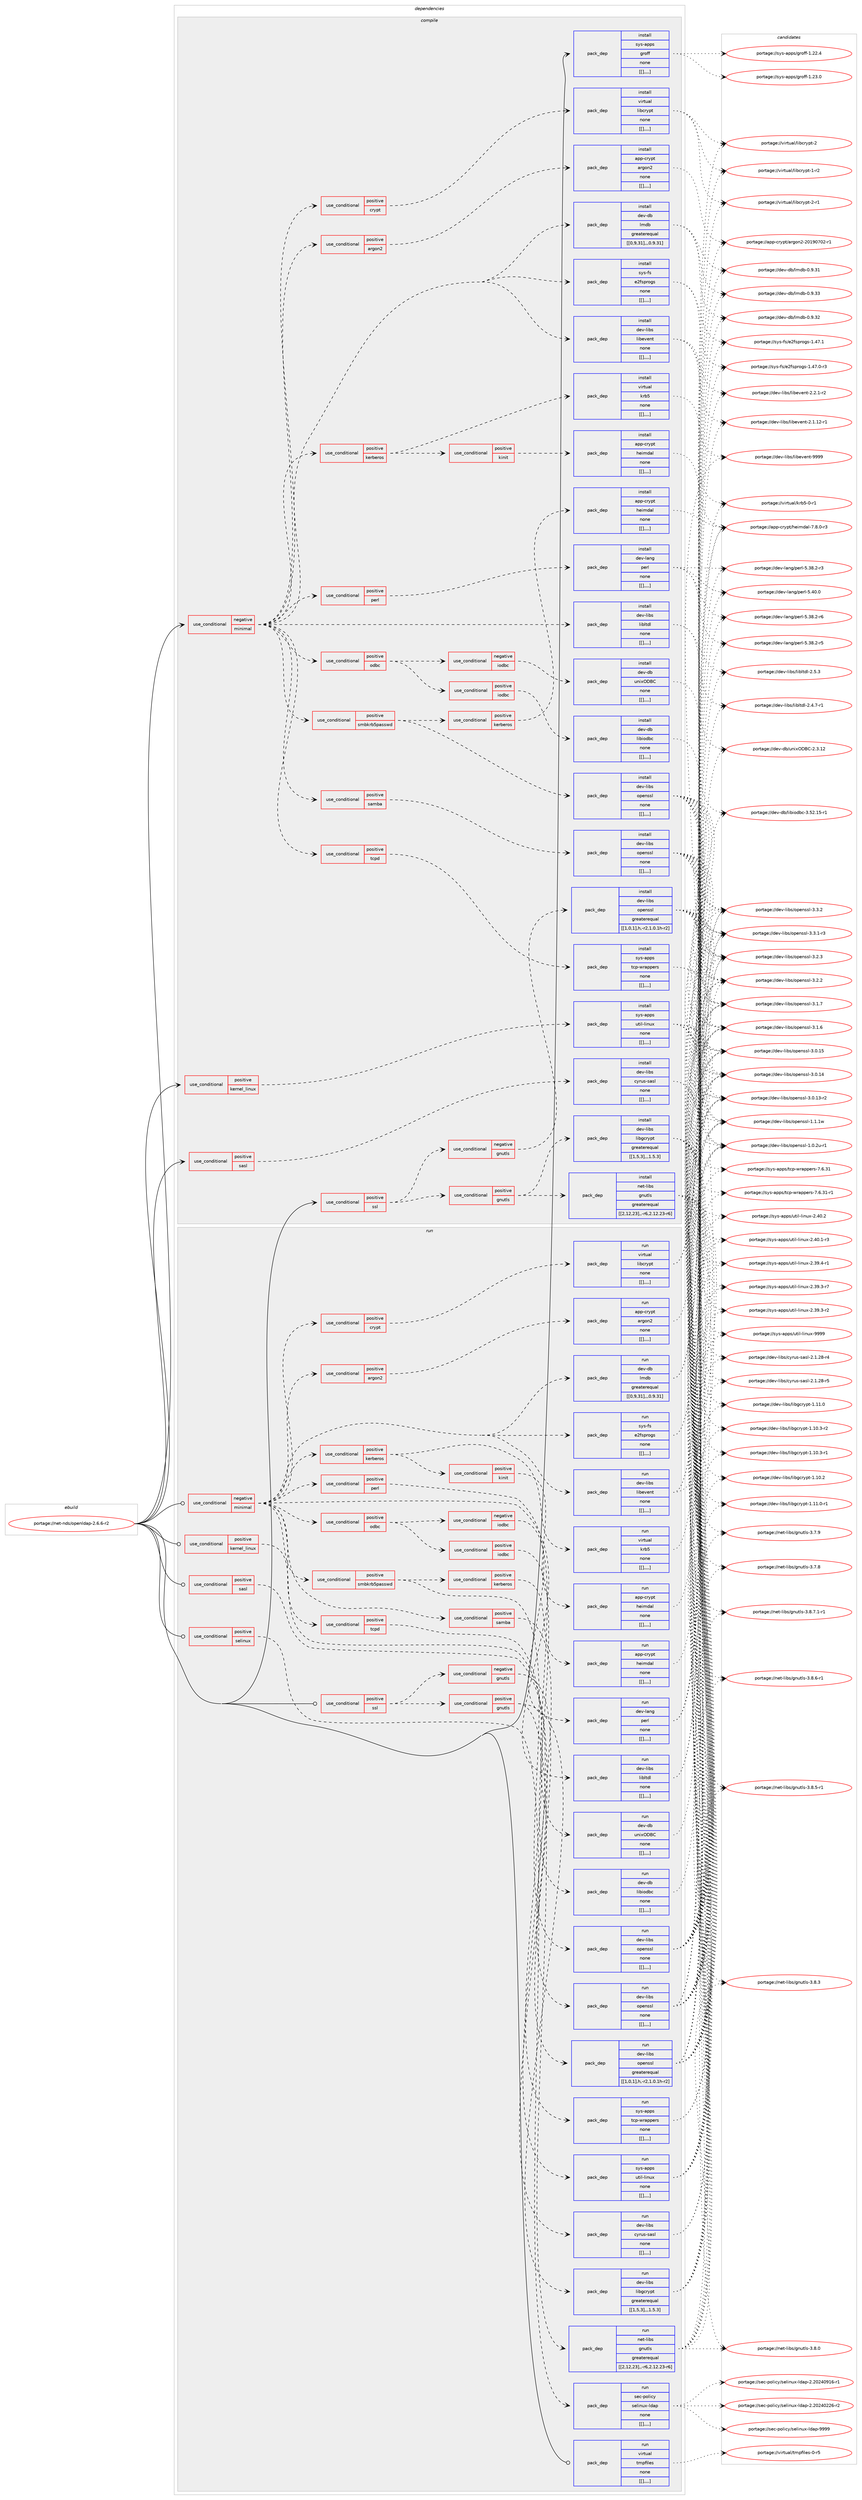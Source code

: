 digraph prolog {

# *************
# Graph options
# *************

newrank=true;
concentrate=true;
compound=true;
graph [rankdir=LR,fontname=Helvetica,fontsize=10,ranksep=1.5];#, ranksep=2.5, nodesep=0.2];
edge  [arrowhead=vee];
node  [fontname=Helvetica,fontsize=10];

# **********
# The ebuild
# **********

subgraph cluster_leftcol {
color=gray;
label=<<i>ebuild</i>>;
id [label="portage://net-nds/openldap-2.6.6-r2", color=red, width=4, href="../net-nds/openldap-2.6.6-r2.svg"];
}

# ****************
# The dependencies
# ****************

subgraph cluster_midcol {
color=gray;
label=<<i>dependencies</i>>;
subgraph cluster_compile {
fillcolor="#eeeeee";
style=filled;
label=<<i>compile</i>>;
subgraph cond106029 {
dependency401314 [label=<<TABLE BORDER="0" CELLBORDER="1" CELLSPACING="0" CELLPADDING="4"><TR><TD ROWSPAN="3" CELLPADDING="10">use_conditional</TD></TR><TR><TD>negative</TD></TR><TR><TD>minimal</TD></TR></TABLE>>, shape=none, color=red];
subgraph pack292265 {
dependency401329 [label=<<TABLE BORDER="0" CELLBORDER="1" CELLSPACING="0" CELLPADDING="4" WIDTH="220"><TR><TD ROWSPAN="6" CELLPADDING="30">pack_dep</TD></TR><TR><TD WIDTH="110">install</TD></TR><TR><TD>dev-libs</TD></TR><TR><TD>libevent</TD></TR><TR><TD>none</TD></TR><TR><TD>[[],,,,]</TD></TR></TABLE>>, shape=none, color=blue];
}
dependency401314:e -> dependency401329:w [weight=20,style="dashed",arrowhead="vee"];
subgraph pack292277 {
dependency401367 [label=<<TABLE BORDER="0" CELLBORDER="1" CELLSPACING="0" CELLPADDING="4" WIDTH="220"><TR><TD ROWSPAN="6" CELLPADDING="30">pack_dep</TD></TR><TR><TD WIDTH="110">install</TD></TR><TR><TD>dev-libs</TD></TR><TR><TD>libltdl</TD></TR><TR><TD>none</TD></TR><TR><TD>[[],,,,]</TD></TR></TABLE>>, shape=none, color=blue];
}
dependency401314:e -> dependency401367:w [weight=20,style="dashed",arrowhead="vee"];
subgraph pack292304 {
dependency401381 [label=<<TABLE BORDER="0" CELLBORDER="1" CELLSPACING="0" CELLPADDING="4" WIDTH="220"><TR><TD ROWSPAN="6" CELLPADDING="30">pack_dep</TD></TR><TR><TD WIDTH="110">install</TD></TR><TR><TD>sys-fs</TD></TR><TR><TD>e2fsprogs</TD></TR><TR><TD>none</TD></TR><TR><TD>[[],,,,]</TD></TR></TABLE>>, shape=none, color=blue];
}
dependency401314:e -> dependency401381:w [weight=20,style="dashed",arrowhead="vee"];
subgraph pack292306 {
dependency401409 [label=<<TABLE BORDER="0" CELLBORDER="1" CELLSPACING="0" CELLPADDING="4" WIDTH="220"><TR><TD ROWSPAN="6" CELLPADDING="30">pack_dep</TD></TR><TR><TD WIDTH="110">install</TD></TR><TR><TD>dev-db</TD></TR><TR><TD>lmdb</TD></TR><TR><TD>greaterequal</TD></TR><TR><TD>[[0,9,31],,,0.9.31]</TD></TR></TABLE>>, shape=none, color=blue];
}
dependency401314:e -> dependency401409:w [weight=20,style="dashed",arrowhead="vee"];
subgraph cond106059 {
dependency401413 [label=<<TABLE BORDER="0" CELLBORDER="1" CELLSPACING="0" CELLPADDING="4"><TR><TD ROWSPAN="3" CELLPADDING="10">use_conditional</TD></TR><TR><TD>positive</TD></TR><TR><TD>argon2</TD></TR></TABLE>>, shape=none, color=red];
subgraph pack292354 {
dependency401457 [label=<<TABLE BORDER="0" CELLBORDER="1" CELLSPACING="0" CELLPADDING="4" WIDTH="220"><TR><TD ROWSPAN="6" CELLPADDING="30">pack_dep</TD></TR><TR><TD WIDTH="110">install</TD></TR><TR><TD>app-crypt</TD></TR><TR><TD>argon2</TD></TR><TR><TD>none</TD></TR><TR><TD>[[],,,,]</TD></TR></TABLE>>, shape=none, color=blue];
}
dependency401413:e -> dependency401457:w [weight=20,style="dashed",arrowhead="vee"];
}
dependency401314:e -> dependency401413:w [weight=20,style="dashed",arrowhead="vee"];
subgraph cond106073 {
dependency401461 [label=<<TABLE BORDER="0" CELLBORDER="1" CELLSPACING="0" CELLPADDING="4"><TR><TD ROWSPAN="3" CELLPADDING="10">use_conditional</TD></TR><TR><TD>positive</TD></TR><TR><TD>crypt</TD></TR></TABLE>>, shape=none, color=red];
subgraph pack292396 {
dependency401553 [label=<<TABLE BORDER="0" CELLBORDER="1" CELLSPACING="0" CELLPADDING="4" WIDTH="220"><TR><TD ROWSPAN="6" CELLPADDING="30">pack_dep</TD></TR><TR><TD WIDTH="110">install</TD></TR><TR><TD>virtual</TD></TR><TR><TD>libcrypt</TD></TR><TR><TD>none</TD></TR><TR><TD>[[],,,,]</TD></TR></TABLE>>, shape=none, color=blue];
}
dependency401461:e -> dependency401553:w [weight=20,style="dashed",arrowhead="vee"];
}
dependency401314:e -> dependency401461:w [weight=20,style="dashed",arrowhead="vee"];
subgraph cond106103 {
dependency401560 [label=<<TABLE BORDER="0" CELLBORDER="1" CELLSPACING="0" CELLPADDING="4"><TR><TD ROWSPAN="3" CELLPADDING="10">use_conditional</TD></TR><TR><TD>positive</TD></TR><TR><TD>tcpd</TD></TR></TABLE>>, shape=none, color=red];
subgraph pack292429 {
dependency401561 [label=<<TABLE BORDER="0" CELLBORDER="1" CELLSPACING="0" CELLPADDING="4" WIDTH="220"><TR><TD ROWSPAN="6" CELLPADDING="30">pack_dep</TD></TR><TR><TD WIDTH="110">install</TD></TR><TR><TD>sys-apps</TD></TR><TR><TD>tcp-wrappers</TD></TR><TR><TD>none</TD></TR><TR><TD>[[],,,,]</TD></TR></TABLE>>, shape=none, color=blue];
}
dependency401560:e -> dependency401561:w [weight=20,style="dashed",arrowhead="vee"];
}
dependency401314:e -> dependency401560:w [weight=20,style="dashed",arrowhead="vee"];
subgraph cond106113 {
dependency401621 [label=<<TABLE BORDER="0" CELLBORDER="1" CELLSPACING="0" CELLPADDING="4"><TR><TD ROWSPAN="3" CELLPADDING="10">use_conditional</TD></TR><TR><TD>positive</TD></TR><TR><TD>odbc</TD></TR></TABLE>>, shape=none, color=red];
subgraph cond106122 {
dependency401641 [label=<<TABLE BORDER="0" CELLBORDER="1" CELLSPACING="0" CELLPADDING="4"><TR><TD ROWSPAN="3" CELLPADDING="10">use_conditional</TD></TR><TR><TD>negative</TD></TR><TR><TD>iodbc</TD></TR></TABLE>>, shape=none, color=red];
subgraph pack292488 {
dependency401645 [label=<<TABLE BORDER="0" CELLBORDER="1" CELLSPACING="0" CELLPADDING="4" WIDTH="220"><TR><TD ROWSPAN="6" CELLPADDING="30">pack_dep</TD></TR><TR><TD WIDTH="110">install</TD></TR><TR><TD>dev-db</TD></TR><TR><TD>unixODBC</TD></TR><TR><TD>none</TD></TR><TR><TD>[[],,,,]</TD></TR></TABLE>>, shape=none, color=blue];
}
dependency401641:e -> dependency401645:w [weight=20,style="dashed",arrowhead="vee"];
}
dependency401621:e -> dependency401641:w [weight=20,style="dashed",arrowhead="vee"];
subgraph cond106137 {
dependency401705 [label=<<TABLE BORDER="0" CELLBORDER="1" CELLSPACING="0" CELLPADDING="4"><TR><TD ROWSPAN="3" CELLPADDING="10">use_conditional</TD></TR><TR><TD>positive</TD></TR><TR><TD>iodbc</TD></TR></TABLE>>, shape=none, color=red];
subgraph pack292533 {
dependency401722 [label=<<TABLE BORDER="0" CELLBORDER="1" CELLSPACING="0" CELLPADDING="4" WIDTH="220"><TR><TD ROWSPAN="6" CELLPADDING="30">pack_dep</TD></TR><TR><TD WIDTH="110">install</TD></TR><TR><TD>dev-db</TD></TR><TR><TD>libiodbc</TD></TR><TR><TD>none</TD></TR><TR><TD>[[],,,,]</TD></TR></TABLE>>, shape=none, color=blue];
}
dependency401705:e -> dependency401722:w [weight=20,style="dashed",arrowhead="vee"];
}
dependency401621:e -> dependency401705:w [weight=20,style="dashed",arrowhead="vee"];
}
dependency401314:e -> dependency401621:w [weight=20,style="dashed",arrowhead="vee"];
subgraph cond106169 {
dependency401762 [label=<<TABLE BORDER="0" CELLBORDER="1" CELLSPACING="0" CELLPADDING="4"><TR><TD ROWSPAN="3" CELLPADDING="10">use_conditional</TD></TR><TR><TD>positive</TD></TR><TR><TD>perl</TD></TR></TABLE>>, shape=none, color=red];
subgraph pack292564 {
dependency401764 [label=<<TABLE BORDER="0" CELLBORDER="1" CELLSPACING="0" CELLPADDING="4" WIDTH="220"><TR><TD ROWSPAN="6" CELLPADDING="30">pack_dep</TD></TR><TR><TD WIDTH="110">install</TD></TR><TR><TD>dev-lang</TD></TR><TR><TD>perl</TD></TR><TR><TD>none</TD></TR><TR><TD>[[],,,,]</TD></TR></TABLE>>, shape=none, color=blue];
}
dependency401762:e -> dependency401764:w [weight=20,style="dashed",arrowhead="vee"];
}
dependency401314:e -> dependency401762:w [weight=20,style="dashed",arrowhead="vee"];
subgraph cond106178 {
dependency401821 [label=<<TABLE BORDER="0" CELLBORDER="1" CELLSPACING="0" CELLPADDING="4"><TR><TD ROWSPAN="3" CELLPADDING="10">use_conditional</TD></TR><TR><TD>positive</TD></TR><TR><TD>samba</TD></TR></TABLE>>, shape=none, color=red];
subgraph pack292658 {
dependency401901 [label=<<TABLE BORDER="0" CELLBORDER="1" CELLSPACING="0" CELLPADDING="4" WIDTH="220"><TR><TD ROWSPAN="6" CELLPADDING="30">pack_dep</TD></TR><TR><TD WIDTH="110">install</TD></TR><TR><TD>dev-libs</TD></TR><TR><TD>openssl</TD></TR><TR><TD>none</TD></TR><TR><TD>[[],,,,]</TD></TR></TABLE>>, shape=none, color=blue];
}
dependency401821:e -> dependency401901:w [weight=20,style="dashed",arrowhead="vee"];
}
dependency401314:e -> dependency401821:w [weight=20,style="dashed",arrowhead="vee"];
subgraph cond106223 {
dependency401935 [label=<<TABLE BORDER="0" CELLBORDER="1" CELLSPACING="0" CELLPADDING="4"><TR><TD ROWSPAN="3" CELLPADDING="10">use_conditional</TD></TR><TR><TD>positive</TD></TR><TR><TD>smbkrb5passwd</TD></TR></TABLE>>, shape=none, color=red];
subgraph pack292727 {
dependency402020 [label=<<TABLE BORDER="0" CELLBORDER="1" CELLSPACING="0" CELLPADDING="4" WIDTH="220"><TR><TD ROWSPAN="6" CELLPADDING="30">pack_dep</TD></TR><TR><TD WIDTH="110">install</TD></TR><TR><TD>dev-libs</TD></TR><TR><TD>openssl</TD></TR><TR><TD>none</TD></TR><TR><TD>[[],,,,]</TD></TR></TABLE>>, shape=none, color=blue];
}
dependency401935:e -> dependency402020:w [weight=20,style="dashed",arrowhead="vee"];
subgraph cond106250 {
dependency402093 [label=<<TABLE BORDER="0" CELLBORDER="1" CELLSPACING="0" CELLPADDING="4"><TR><TD ROWSPAN="3" CELLPADDING="10">use_conditional</TD></TR><TR><TD>positive</TD></TR><TR><TD>kerberos</TD></TR></TABLE>>, shape=none, color=red];
subgraph pack292806 {
dependency402110 [label=<<TABLE BORDER="0" CELLBORDER="1" CELLSPACING="0" CELLPADDING="4" WIDTH="220"><TR><TD ROWSPAN="6" CELLPADDING="30">pack_dep</TD></TR><TR><TD WIDTH="110">install</TD></TR><TR><TD>app-crypt</TD></TR><TR><TD>heimdal</TD></TR><TR><TD>none</TD></TR><TR><TD>[[],,,,]</TD></TR></TABLE>>, shape=none, color=blue];
}
dependency402093:e -> dependency402110:w [weight=20,style="dashed",arrowhead="vee"];
}
dependency401935:e -> dependency402093:w [weight=20,style="dashed",arrowhead="vee"];
}
dependency401314:e -> dependency401935:w [weight=20,style="dashed",arrowhead="vee"];
subgraph cond106274 {
dependency402147 [label=<<TABLE BORDER="0" CELLBORDER="1" CELLSPACING="0" CELLPADDING="4"><TR><TD ROWSPAN="3" CELLPADDING="10">use_conditional</TD></TR><TR><TD>positive</TD></TR><TR><TD>kerberos</TD></TR></TABLE>>, shape=none, color=red];
subgraph pack292849 {
dependency402198 [label=<<TABLE BORDER="0" CELLBORDER="1" CELLSPACING="0" CELLPADDING="4" WIDTH="220"><TR><TD ROWSPAN="6" CELLPADDING="30">pack_dep</TD></TR><TR><TD WIDTH="110">install</TD></TR><TR><TD>virtual</TD></TR><TR><TD>krb5</TD></TR><TR><TD>none</TD></TR><TR><TD>[[],,,,]</TD></TR></TABLE>>, shape=none, color=blue];
}
dependency402147:e -> dependency402198:w [weight=20,style="dashed",arrowhead="vee"];
subgraph cond106317 {
dependency402305 [label=<<TABLE BORDER="0" CELLBORDER="1" CELLSPACING="0" CELLPADDING="4"><TR><TD ROWSPAN="3" CELLPADDING="10">use_conditional</TD></TR><TR><TD>positive</TD></TR><TR><TD>kinit</TD></TR></TABLE>>, shape=none, color=red];
subgraph pack292948 {
dependency402328 [label=<<TABLE BORDER="0" CELLBORDER="1" CELLSPACING="0" CELLPADDING="4" WIDTH="220"><TR><TD ROWSPAN="6" CELLPADDING="30">pack_dep</TD></TR><TR><TD WIDTH="110">install</TD></TR><TR><TD>app-crypt</TD></TR><TR><TD>heimdal</TD></TR><TR><TD>none</TD></TR><TR><TD>[[],,,,]</TD></TR></TABLE>>, shape=none, color=blue];
}
dependency402305:e -> dependency402328:w [weight=20,style="dashed",arrowhead="vee"];
}
dependency402147:e -> dependency402305:w [weight=20,style="dashed",arrowhead="vee"];
}
dependency401314:e -> dependency402147:w [weight=20,style="dashed",arrowhead="vee"];
}
id:e -> dependency401314:w [weight=20,style="solid",arrowhead="vee"];
subgraph cond106336 {
dependency402390 [label=<<TABLE BORDER="0" CELLBORDER="1" CELLSPACING="0" CELLPADDING="4"><TR><TD ROWSPAN="3" CELLPADDING="10">use_conditional</TD></TR><TR><TD>positive</TD></TR><TR><TD>kernel_linux</TD></TR></TABLE>>, shape=none, color=red];
subgraph pack293024 {
dependency402462 [label=<<TABLE BORDER="0" CELLBORDER="1" CELLSPACING="0" CELLPADDING="4" WIDTH="220"><TR><TD ROWSPAN="6" CELLPADDING="30">pack_dep</TD></TR><TR><TD WIDTH="110">install</TD></TR><TR><TD>sys-apps</TD></TR><TR><TD>util-linux</TD></TR><TR><TD>none</TD></TR><TR><TD>[[],,,,]</TD></TR></TABLE>>, shape=none, color=blue];
}
dependency402390:e -> dependency402462:w [weight=20,style="dashed",arrowhead="vee"];
}
id:e -> dependency402390:w [weight=20,style="solid",arrowhead="vee"];
subgraph cond106372 {
dependency402490 [label=<<TABLE BORDER="0" CELLBORDER="1" CELLSPACING="0" CELLPADDING="4"><TR><TD ROWSPAN="3" CELLPADDING="10">use_conditional</TD></TR><TR><TD>positive</TD></TR><TR><TD>sasl</TD></TR></TABLE>>, shape=none, color=red];
subgraph pack293144 {
dependency402649 [label=<<TABLE BORDER="0" CELLBORDER="1" CELLSPACING="0" CELLPADDING="4" WIDTH="220"><TR><TD ROWSPAN="6" CELLPADDING="30">pack_dep</TD></TR><TR><TD WIDTH="110">install</TD></TR><TR><TD>dev-libs</TD></TR><TR><TD>cyrus-sasl</TD></TR><TR><TD>none</TD></TR><TR><TD>[[],,,,]</TD></TR></TABLE>>, shape=none, color=blue];
}
dependency402490:e -> dependency402649:w [weight=20,style="dashed",arrowhead="vee"];
}
id:e -> dependency402490:w [weight=20,style="solid",arrowhead="vee"];
subgraph cond106410 {
dependency402671 [label=<<TABLE BORDER="0" CELLBORDER="1" CELLSPACING="0" CELLPADDING="4"><TR><TD ROWSPAN="3" CELLPADDING="10">use_conditional</TD></TR><TR><TD>positive</TD></TR><TR><TD>ssl</TD></TR></TABLE>>, shape=none, color=red];
subgraph cond106449 {
dependency402809 [label=<<TABLE BORDER="0" CELLBORDER="1" CELLSPACING="0" CELLPADDING="4"><TR><TD ROWSPAN="3" CELLPADDING="10">use_conditional</TD></TR><TR><TD>negative</TD></TR><TR><TD>gnutls</TD></TR></TABLE>>, shape=none, color=red];
subgraph pack293314 {
dependency402829 [label=<<TABLE BORDER="0" CELLBORDER="1" CELLSPACING="0" CELLPADDING="4" WIDTH="220"><TR><TD ROWSPAN="6" CELLPADDING="30">pack_dep</TD></TR><TR><TD WIDTH="110">install</TD></TR><TR><TD>dev-libs</TD></TR><TR><TD>openssl</TD></TR><TR><TD>greaterequal</TD></TR><TR><TD>[[1,0,1],h,-r2,1.0.1h-r2]</TD></TR></TABLE>>, shape=none, color=blue];
}
dependency402809:e -> dependency402829:w [weight=20,style="dashed",arrowhead="vee"];
}
dependency402671:e -> dependency402809:w [weight=20,style="dashed",arrowhead="vee"];
subgraph cond106479 {
dependency402859 [label=<<TABLE BORDER="0" CELLBORDER="1" CELLSPACING="0" CELLPADDING="4"><TR><TD ROWSPAN="3" CELLPADDING="10">use_conditional</TD></TR><TR><TD>positive</TD></TR><TR><TD>gnutls</TD></TR></TABLE>>, shape=none, color=red];
subgraph pack293351 {
dependency402861 [label=<<TABLE BORDER="0" CELLBORDER="1" CELLSPACING="0" CELLPADDING="4" WIDTH="220"><TR><TD ROWSPAN="6" CELLPADDING="30">pack_dep</TD></TR><TR><TD WIDTH="110">install</TD></TR><TR><TD>net-libs</TD></TR><TR><TD>gnutls</TD></TR><TR><TD>greaterequal</TD></TR><TR><TD>[[2,12,23],,-r6,2.12.23-r6]</TD></TR></TABLE>>, shape=none, color=blue];
}
dependency402859:e -> dependency402861:w [weight=20,style="dashed",arrowhead="vee"];
subgraph pack293382 {
dependency402950 [label=<<TABLE BORDER="0" CELLBORDER="1" CELLSPACING="0" CELLPADDING="4" WIDTH="220"><TR><TD ROWSPAN="6" CELLPADDING="30">pack_dep</TD></TR><TR><TD WIDTH="110">install</TD></TR><TR><TD>dev-libs</TD></TR><TR><TD>libgcrypt</TD></TR><TR><TD>greaterequal</TD></TR><TR><TD>[[1,5,3],,,1.5.3]</TD></TR></TABLE>>, shape=none, color=blue];
}
dependency402859:e -> dependency402950:w [weight=20,style="dashed",arrowhead="vee"];
}
dependency402671:e -> dependency402859:w [weight=20,style="dashed",arrowhead="vee"];
}
id:e -> dependency402671:w [weight=20,style="solid",arrowhead="vee"];
subgraph pack293434 {
dependency402977 [label=<<TABLE BORDER="0" CELLBORDER="1" CELLSPACING="0" CELLPADDING="4" WIDTH="220"><TR><TD ROWSPAN="6" CELLPADDING="30">pack_dep</TD></TR><TR><TD WIDTH="110">install</TD></TR><TR><TD>sys-apps</TD></TR><TR><TD>groff</TD></TR><TR><TD>none</TD></TR><TR><TD>[[],,,,]</TD></TR></TABLE>>, shape=none, color=blue];
}
id:e -> dependency402977:w [weight=20,style="solid",arrowhead="vee"];
}
subgraph cluster_compileandrun {
fillcolor="#eeeeee";
style=filled;
label=<<i>compile and run</i>>;
}
subgraph cluster_run {
fillcolor="#eeeeee";
style=filled;
label=<<i>run</i>>;
subgraph cond106516 {
dependency403020 [label=<<TABLE BORDER="0" CELLBORDER="1" CELLSPACING="0" CELLPADDING="4"><TR><TD ROWSPAN="3" CELLPADDING="10">use_conditional</TD></TR><TR><TD>negative</TD></TR><TR><TD>minimal</TD></TR></TABLE>>, shape=none, color=red];
subgraph pack293477 {
dependency403043 [label=<<TABLE BORDER="0" CELLBORDER="1" CELLSPACING="0" CELLPADDING="4" WIDTH="220"><TR><TD ROWSPAN="6" CELLPADDING="30">pack_dep</TD></TR><TR><TD WIDTH="110">run</TD></TR><TR><TD>dev-libs</TD></TR><TR><TD>libevent</TD></TR><TR><TD>none</TD></TR><TR><TD>[[],,,,]</TD></TR></TABLE>>, shape=none, color=blue];
}
dependency403020:e -> dependency403043:w [weight=20,style="dashed",arrowhead="vee"];
subgraph pack293541 {
dependency403167 [label=<<TABLE BORDER="0" CELLBORDER="1" CELLSPACING="0" CELLPADDING="4" WIDTH="220"><TR><TD ROWSPAN="6" CELLPADDING="30">pack_dep</TD></TR><TR><TD WIDTH="110">run</TD></TR><TR><TD>dev-libs</TD></TR><TR><TD>libltdl</TD></TR><TR><TD>none</TD></TR><TR><TD>[[],,,,]</TD></TR></TABLE>>, shape=none, color=blue];
}
dependency403020:e -> dependency403167:w [weight=20,style="dashed",arrowhead="vee"];
subgraph pack293583 {
dependency403195 [label=<<TABLE BORDER="0" CELLBORDER="1" CELLSPACING="0" CELLPADDING="4" WIDTH="220"><TR><TD ROWSPAN="6" CELLPADDING="30">pack_dep</TD></TR><TR><TD WIDTH="110">run</TD></TR><TR><TD>sys-fs</TD></TR><TR><TD>e2fsprogs</TD></TR><TR><TD>none</TD></TR><TR><TD>[[],,,,]</TD></TR></TABLE>>, shape=none, color=blue];
}
dependency403020:e -> dependency403195:w [weight=20,style="dashed",arrowhead="vee"];
subgraph pack293614 {
dependency403231 [label=<<TABLE BORDER="0" CELLBORDER="1" CELLSPACING="0" CELLPADDING="4" WIDTH="220"><TR><TD ROWSPAN="6" CELLPADDING="30">pack_dep</TD></TR><TR><TD WIDTH="110">run</TD></TR><TR><TD>dev-db</TD></TR><TR><TD>lmdb</TD></TR><TR><TD>greaterequal</TD></TR><TR><TD>[[0,9,31],,,0.9.31]</TD></TR></TABLE>>, shape=none, color=blue];
}
dependency403020:e -> dependency403231:w [weight=20,style="dashed",arrowhead="vee"];
subgraph cond106575 {
dependency403236 [label=<<TABLE BORDER="0" CELLBORDER="1" CELLSPACING="0" CELLPADDING="4"><TR><TD ROWSPAN="3" CELLPADDING="10">use_conditional</TD></TR><TR><TD>positive</TD></TR><TR><TD>argon2</TD></TR></TABLE>>, shape=none, color=red];
subgraph pack293638 {
dependency403259 [label=<<TABLE BORDER="0" CELLBORDER="1" CELLSPACING="0" CELLPADDING="4" WIDTH="220"><TR><TD ROWSPAN="6" CELLPADDING="30">pack_dep</TD></TR><TR><TD WIDTH="110">run</TD></TR><TR><TD>app-crypt</TD></TR><TR><TD>argon2</TD></TR><TR><TD>none</TD></TR><TR><TD>[[],,,,]</TD></TR></TABLE>>, shape=none, color=blue];
}
dependency403236:e -> dependency403259:w [weight=20,style="dashed",arrowhead="vee"];
}
dependency403020:e -> dependency403236:w [weight=20,style="dashed",arrowhead="vee"];
subgraph cond106579 {
dependency403267 [label=<<TABLE BORDER="0" CELLBORDER="1" CELLSPACING="0" CELLPADDING="4"><TR><TD ROWSPAN="3" CELLPADDING="10">use_conditional</TD></TR><TR><TD>positive</TD></TR><TR><TD>crypt</TD></TR></TABLE>>, shape=none, color=red];
subgraph pack293680 {
dependency403339 [label=<<TABLE BORDER="0" CELLBORDER="1" CELLSPACING="0" CELLPADDING="4" WIDTH="220"><TR><TD ROWSPAN="6" CELLPADDING="30">pack_dep</TD></TR><TR><TD WIDTH="110">run</TD></TR><TR><TD>virtual</TD></TR><TR><TD>libcrypt</TD></TR><TR><TD>none</TD></TR><TR><TD>[[],,,,]</TD></TR></TABLE>>, shape=none, color=blue];
}
dependency403267:e -> dependency403339:w [weight=20,style="dashed",arrowhead="vee"];
}
dependency403020:e -> dependency403267:w [weight=20,style="dashed",arrowhead="vee"];
subgraph cond106602 {
dependency403377 [label=<<TABLE BORDER="0" CELLBORDER="1" CELLSPACING="0" CELLPADDING="4"><TR><TD ROWSPAN="3" CELLPADDING="10">use_conditional</TD></TR><TR><TD>positive</TD></TR><TR><TD>tcpd</TD></TR></TABLE>>, shape=none, color=red];
subgraph pack293757 {
dependency403466 [label=<<TABLE BORDER="0" CELLBORDER="1" CELLSPACING="0" CELLPADDING="4" WIDTH="220"><TR><TD ROWSPAN="6" CELLPADDING="30">pack_dep</TD></TR><TR><TD WIDTH="110">run</TD></TR><TR><TD>sys-apps</TD></TR><TR><TD>tcp-wrappers</TD></TR><TR><TD>none</TD></TR><TR><TD>[[],,,,]</TD></TR></TABLE>>, shape=none, color=blue];
}
dependency403377:e -> dependency403466:w [weight=20,style="dashed",arrowhead="vee"];
}
dependency403020:e -> dependency403377:w [weight=20,style="dashed",arrowhead="vee"];
subgraph cond106648 {
dependency403564 [label=<<TABLE BORDER="0" CELLBORDER="1" CELLSPACING="0" CELLPADDING="4"><TR><TD ROWSPAN="3" CELLPADDING="10">use_conditional</TD></TR><TR><TD>positive</TD></TR><TR><TD>odbc</TD></TR></TABLE>>, shape=none, color=red];
subgraph cond106678 {
dependency403605 [label=<<TABLE BORDER="0" CELLBORDER="1" CELLSPACING="0" CELLPADDING="4"><TR><TD ROWSPAN="3" CELLPADDING="10">use_conditional</TD></TR><TR><TD>negative</TD></TR><TR><TD>iodbc</TD></TR></TABLE>>, shape=none, color=red];
subgraph pack293909 {
dependency403644 [label=<<TABLE BORDER="0" CELLBORDER="1" CELLSPACING="0" CELLPADDING="4" WIDTH="220"><TR><TD ROWSPAN="6" CELLPADDING="30">pack_dep</TD></TR><TR><TD WIDTH="110">run</TD></TR><TR><TD>dev-db</TD></TR><TR><TD>unixODBC</TD></TR><TR><TD>none</TD></TR><TR><TD>[[],,,,]</TD></TR></TABLE>>, shape=none, color=blue];
}
dependency403605:e -> dependency403644:w [weight=20,style="dashed",arrowhead="vee"];
}
dependency403564:e -> dependency403605:w [weight=20,style="dashed",arrowhead="vee"];
subgraph cond106711 {
dependency403666 [label=<<TABLE BORDER="0" CELLBORDER="1" CELLSPACING="0" CELLPADDING="4"><TR><TD ROWSPAN="3" CELLPADDING="10">use_conditional</TD></TR><TR><TD>positive</TD></TR><TR><TD>iodbc</TD></TR></TABLE>>, shape=none, color=red];
subgraph pack293922 {
dependency403669 [label=<<TABLE BORDER="0" CELLBORDER="1" CELLSPACING="0" CELLPADDING="4" WIDTH="220"><TR><TD ROWSPAN="6" CELLPADDING="30">pack_dep</TD></TR><TR><TD WIDTH="110">run</TD></TR><TR><TD>dev-db</TD></TR><TR><TD>libiodbc</TD></TR><TR><TD>none</TD></TR><TR><TD>[[],,,,]</TD></TR></TABLE>>, shape=none, color=blue];
}
dependency403666:e -> dependency403669:w [weight=20,style="dashed",arrowhead="vee"];
}
dependency403564:e -> dependency403666:w [weight=20,style="dashed",arrowhead="vee"];
}
dependency403020:e -> dependency403564:w [weight=20,style="dashed",arrowhead="vee"];
subgraph cond106727 {
dependency403713 [label=<<TABLE BORDER="0" CELLBORDER="1" CELLSPACING="0" CELLPADDING="4"><TR><TD ROWSPAN="3" CELLPADDING="10">use_conditional</TD></TR><TR><TD>positive</TD></TR><TR><TD>perl</TD></TR></TABLE>>, shape=none, color=red];
subgraph pack293965 {
dependency403749 [label=<<TABLE BORDER="0" CELLBORDER="1" CELLSPACING="0" CELLPADDING="4" WIDTH="220"><TR><TD ROWSPAN="6" CELLPADDING="30">pack_dep</TD></TR><TR><TD WIDTH="110">run</TD></TR><TR><TD>dev-lang</TD></TR><TR><TD>perl</TD></TR><TR><TD>none</TD></TR><TR><TD>[[],,,,]</TD></TR></TABLE>>, shape=none, color=blue];
}
dependency403713:e -> dependency403749:w [weight=20,style="dashed",arrowhead="vee"];
}
dependency403020:e -> dependency403713:w [weight=20,style="dashed",arrowhead="vee"];
subgraph cond106749 {
dependency403812 [label=<<TABLE BORDER="0" CELLBORDER="1" CELLSPACING="0" CELLPADDING="4"><TR><TD ROWSPAN="3" CELLPADDING="10">use_conditional</TD></TR><TR><TD>positive</TD></TR><TR><TD>samba</TD></TR></TABLE>>, shape=none, color=red];
subgraph pack294019 {
dependency403814 [label=<<TABLE BORDER="0" CELLBORDER="1" CELLSPACING="0" CELLPADDING="4" WIDTH="220"><TR><TD ROWSPAN="6" CELLPADDING="30">pack_dep</TD></TR><TR><TD WIDTH="110">run</TD></TR><TR><TD>dev-libs</TD></TR><TR><TD>openssl</TD></TR><TR><TD>none</TD></TR><TR><TD>[[],,,,]</TD></TR></TABLE>>, shape=none, color=blue];
}
dependency403812:e -> dependency403814:w [weight=20,style="dashed",arrowhead="vee"];
}
dependency403020:e -> dependency403812:w [weight=20,style="dashed",arrowhead="vee"];
subgraph cond106773 {
dependency403903 [label=<<TABLE BORDER="0" CELLBORDER="1" CELLSPACING="0" CELLPADDING="4"><TR><TD ROWSPAN="3" CELLPADDING="10">use_conditional</TD></TR><TR><TD>positive</TD></TR><TR><TD>smbkrb5passwd</TD></TR></TABLE>>, shape=none, color=red];
subgraph pack294159 {
dependency404072 [label=<<TABLE BORDER="0" CELLBORDER="1" CELLSPACING="0" CELLPADDING="4" WIDTH="220"><TR><TD ROWSPAN="6" CELLPADDING="30">pack_dep</TD></TR><TR><TD WIDTH="110">run</TD></TR><TR><TD>dev-libs</TD></TR><TR><TD>openssl</TD></TR><TR><TD>none</TD></TR><TR><TD>[[],,,,]</TD></TR></TABLE>>, shape=none, color=blue];
}
dependency403903:e -> dependency404072:w [weight=20,style="dashed",arrowhead="vee"];
subgraph cond106852 {
dependency404130 [label=<<TABLE BORDER="0" CELLBORDER="1" CELLSPACING="0" CELLPADDING="4"><TR><TD ROWSPAN="3" CELLPADDING="10">use_conditional</TD></TR><TR><TD>positive</TD></TR><TR><TD>kerberos</TD></TR></TABLE>>, shape=none, color=red];
subgraph pack294234 {
dependency404132 [label=<<TABLE BORDER="0" CELLBORDER="1" CELLSPACING="0" CELLPADDING="4" WIDTH="220"><TR><TD ROWSPAN="6" CELLPADDING="30">pack_dep</TD></TR><TR><TD WIDTH="110">run</TD></TR><TR><TD>app-crypt</TD></TR><TR><TD>heimdal</TD></TR><TR><TD>none</TD></TR><TR><TD>[[],,,,]</TD></TR></TABLE>>, shape=none, color=blue];
}
dependency404130:e -> dependency404132:w [weight=20,style="dashed",arrowhead="vee"];
}
dependency403903:e -> dependency404130:w [weight=20,style="dashed",arrowhead="vee"];
}
dependency403020:e -> dependency403903:w [weight=20,style="dashed",arrowhead="vee"];
subgraph cond106863 {
dependency404139 [label=<<TABLE BORDER="0" CELLBORDER="1" CELLSPACING="0" CELLPADDING="4"><TR><TD ROWSPAN="3" CELLPADDING="10">use_conditional</TD></TR><TR><TD>positive</TD></TR><TR><TD>kerberos</TD></TR></TABLE>>, shape=none, color=red];
subgraph pack294253 {
dependency404198 [label=<<TABLE BORDER="0" CELLBORDER="1" CELLSPACING="0" CELLPADDING="4" WIDTH="220"><TR><TD ROWSPAN="6" CELLPADDING="30">pack_dep</TD></TR><TR><TD WIDTH="110">run</TD></TR><TR><TD>virtual</TD></TR><TR><TD>krb5</TD></TR><TR><TD>none</TD></TR><TR><TD>[[],,,,]</TD></TR></TABLE>>, shape=none, color=blue];
}
dependency404139:e -> dependency404198:w [weight=20,style="dashed",arrowhead="vee"];
subgraph cond106877 {
dependency404218 [label=<<TABLE BORDER="0" CELLBORDER="1" CELLSPACING="0" CELLPADDING="4"><TR><TD ROWSPAN="3" CELLPADDING="10">use_conditional</TD></TR><TR><TD>positive</TD></TR><TR><TD>kinit</TD></TR></TABLE>>, shape=none, color=red];
subgraph pack294298 {
dependency404256 [label=<<TABLE BORDER="0" CELLBORDER="1" CELLSPACING="0" CELLPADDING="4" WIDTH="220"><TR><TD ROWSPAN="6" CELLPADDING="30">pack_dep</TD></TR><TR><TD WIDTH="110">run</TD></TR><TR><TD>app-crypt</TD></TR><TR><TD>heimdal</TD></TR><TR><TD>none</TD></TR><TR><TD>[[],,,,]</TD></TR></TABLE>>, shape=none, color=blue];
}
dependency404218:e -> dependency404256:w [weight=20,style="dashed",arrowhead="vee"];
}
dependency404139:e -> dependency404218:w [weight=20,style="dashed",arrowhead="vee"];
}
dependency403020:e -> dependency404139:w [weight=20,style="dashed",arrowhead="vee"];
}
id:e -> dependency403020:w [weight=20,style="solid",arrowhead="odot"];
subgraph cond106902 {
dependency404362 [label=<<TABLE BORDER="0" CELLBORDER="1" CELLSPACING="0" CELLPADDING="4"><TR><TD ROWSPAN="3" CELLPADDING="10">use_conditional</TD></TR><TR><TD>positive</TD></TR><TR><TD>kernel_linux</TD></TR></TABLE>>, shape=none, color=red];
subgraph pack294415 {
dependency404406 [label=<<TABLE BORDER="0" CELLBORDER="1" CELLSPACING="0" CELLPADDING="4" WIDTH="220"><TR><TD ROWSPAN="6" CELLPADDING="30">pack_dep</TD></TR><TR><TD WIDTH="110">run</TD></TR><TR><TD>sys-apps</TD></TR><TR><TD>util-linux</TD></TR><TR><TD>none</TD></TR><TR><TD>[[],,,,]</TD></TR></TABLE>>, shape=none, color=blue];
}
dependency404362:e -> dependency404406:w [weight=20,style="dashed",arrowhead="vee"];
}
id:e -> dependency404362:w [weight=20,style="solid",arrowhead="odot"];
subgraph cond106933 {
dependency404414 [label=<<TABLE BORDER="0" CELLBORDER="1" CELLSPACING="0" CELLPADDING="4"><TR><TD ROWSPAN="3" CELLPADDING="10">use_conditional</TD></TR><TR><TD>positive</TD></TR><TR><TD>sasl</TD></TR></TABLE>>, shape=none, color=red];
subgraph pack294455 {
dependency404432 [label=<<TABLE BORDER="0" CELLBORDER="1" CELLSPACING="0" CELLPADDING="4" WIDTH="220"><TR><TD ROWSPAN="6" CELLPADDING="30">pack_dep</TD></TR><TR><TD WIDTH="110">run</TD></TR><TR><TD>dev-libs</TD></TR><TR><TD>cyrus-sasl</TD></TR><TR><TD>none</TD></TR><TR><TD>[[],,,,]</TD></TR></TABLE>>, shape=none, color=blue];
}
dependency404414:e -> dependency404432:w [weight=20,style="dashed",arrowhead="vee"];
}
id:e -> dependency404414:w [weight=20,style="solid",arrowhead="odot"];
subgraph cond106940 {
dependency404441 [label=<<TABLE BORDER="0" CELLBORDER="1" CELLSPACING="0" CELLPADDING="4"><TR><TD ROWSPAN="3" CELLPADDING="10">use_conditional</TD></TR><TR><TD>positive</TD></TR><TR><TD>selinux</TD></TR></TABLE>>, shape=none, color=red];
subgraph pack294486 {
dependency404476 [label=<<TABLE BORDER="0" CELLBORDER="1" CELLSPACING="0" CELLPADDING="4" WIDTH="220"><TR><TD ROWSPAN="6" CELLPADDING="30">pack_dep</TD></TR><TR><TD WIDTH="110">run</TD></TR><TR><TD>sec-policy</TD></TR><TR><TD>selinux-ldap</TD></TR><TR><TD>none</TD></TR><TR><TD>[[],,,,]</TD></TR></TABLE>>, shape=none, color=blue];
}
dependency404441:e -> dependency404476:w [weight=20,style="dashed",arrowhead="vee"];
}
id:e -> dependency404441:w [weight=20,style="solid",arrowhead="odot"];
subgraph cond106952 {
dependency404537 [label=<<TABLE BORDER="0" CELLBORDER="1" CELLSPACING="0" CELLPADDING="4"><TR><TD ROWSPAN="3" CELLPADDING="10">use_conditional</TD></TR><TR><TD>positive</TD></TR><TR><TD>ssl</TD></TR></TABLE>>, shape=none, color=red];
subgraph cond106969 {
dependency404541 [label=<<TABLE BORDER="0" CELLBORDER="1" CELLSPACING="0" CELLPADDING="4"><TR><TD ROWSPAN="3" CELLPADDING="10">use_conditional</TD></TR><TR><TD>negative</TD></TR><TR><TD>gnutls</TD></TR></TABLE>>, shape=none, color=red];
subgraph pack294593 {
dependency404630 [label=<<TABLE BORDER="0" CELLBORDER="1" CELLSPACING="0" CELLPADDING="4" WIDTH="220"><TR><TD ROWSPAN="6" CELLPADDING="30">pack_dep</TD></TR><TR><TD WIDTH="110">run</TD></TR><TR><TD>dev-libs</TD></TR><TR><TD>openssl</TD></TR><TR><TD>greaterequal</TD></TR><TR><TD>[[1,0,1],h,-r2,1.0.1h-r2]</TD></TR></TABLE>>, shape=none, color=blue];
}
dependency404541:e -> dependency404630:w [weight=20,style="dashed",arrowhead="vee"];
}
dependency404537:e -> dependency404541:w [weight=20,style="dashed",arrowhead="vee"];
subgraph cond106992 {
dependency404654 [label=<<TABLE BORDER="0" CELLBORDER="1" CELLSPACING="0" CELLPADDING="4"><TR><TD ROWSPAN="3" CELLPADDING="10">use_conditional</TD></TR><TR><TD>positive</TD></TR><TR><TD>gnutls</TD></TR></TABLE>>, shape=none, color=red];
subgraph pack294622 {
dependency404657 [label=<<TABLE BORDER="0" CELLBORDER="1" CELLSPACING="0" CELLPADDING="4" WIDTH="220"><TR><TD ROWSPAN="6" CELLPADDING="30">pack_dep</TD></TR><TR><TD WIDTH="110">run</TD></TR><TR><TD>net-libs</TD></TR><TR><TD>gnutls</TD></TR><TR><TD>greaterequal</TD></TR><TR><TD>[[2,12,23],,-r6,2.12.23-r6]</TD></TR></TABLE>>, shape=none, color=blue];
}
dependency404654:e -> dependency404657:w [weight=20,style="dashed",arrowhead="vee"];
subgraph pack294642 {
dependency404692 [label=<<TABLE BORDER="0" CELLBORDER="1" CELLSPACING="0" CELLPADDING="4" WIDTH="220"><TR><TD ROWSPAN="6" CELLPADDING="30">pack_dep</TD></TR><TR><TD WIDTH="110">run</TD></TR><TR><TD>dev-libs</TD></TR><TR><TD>libgcrypt</TD></TR><TR><TD>greaterequal</TD></TR><TR><TD>[[1,5,3],,,1.5.3]</TD></TR></TABLE>>, shape=none, color=blue];
}
dependency404654:e -> dependency404692:w [weight=20,style="dashed",arrowhead="vee"];
}
dependency404537:e -> dependency404654:w [weight=20,style="dashed",arrowhead="vee"];
}
id:e -> dependency404537:w [weight=20,style="solid",arrowhead="odot"];
subgraph pack294658 {
dependency404695 [label=<<TABLE BORDER="0" CELLBORDER="1" CELLSPACING="0" CELLPADDING="4" WIDTH="220"><TR><TD ROWSPAN="6" CELLPADDING="30">pack_dep</TD></TR><TR><TD WIDTH="110">run</TD></TR><TR><TD>virtual</TD></TR><TR><TD>tmpfiles</TD></TR><TR><TD>none</TD></TR><TR><TD>[[],,,,]</TD></TR></TABLE>>, shape=none, color=blue];
}
id:e -> dependency404695:w [weight=20,style="solid",arrowhead="odot"];
}
}

# **************
# The candidates
# **************

subgraph cluster_choices {
rank=same;
color=gray;
label=<<i>candidates</i>>;

subgraph choice293572 {
color=black;
nodesep=1;
choice100101118451081059811547108105981011181011101164557575757 [label="portage://dev-libs/libevent-9999", color=red, width=4,href="../dev-libs/libevent-9999.svg"];
choice100101118451081059811547108105981011181011101164550465046494511450 [label="portage://dev-libs/libevent-2.2.1-r2", color=red, width=4,href="../dev-libs/libevent-2.2.1-r2.svg"];
choice10010111845108105981154710810598101118101110116455046494649504511449 [label="portage://dev-libs/libevent-2.1.12-r1", color=red, width=4,href="../dev-libs/libevent-2.1.12-r1.svg"];
dependency401329:e -> choice100101118451081059811547108105981011181011101164557575757:w [style=dotted,weight="100"];
dependency401329:e -> choice100101118451081059811547108105981011181011101164550465046494511450:w [style=dotted,weight="100"];
dependency401329:e -> choice10010111845108105981154710810598101118101110116455046494649504511449:w [style=dotted,weight="100"];
}
subgraph choice293576 {
color=black;
nodesep=1;
choice10010111845108105981154710810598108116100108455046534651 [label="portage://dev-libs/libltdl-2.5.3", color=red, width=4,href="../dev-libs/libltdl-2.5.3.svg"];
choice100101118451081059811547108105981081161001084550465246554511449 [label="portage://dev-libs/libltdl-2.4.7-r1", color=red, width=4,href="../dev-libs/libltdl-2.4.7-r1.svg"];
dependency401367:e -> choice10010111845108105981154710810598108116100108455046534651:w [style=dotted,weight="100"];
dependency401367:e -> choice100101118451081059811547108105981081161001084550465246554511449:w [style=dotted,weight="100"];
}
subgraph choice293579 {
color=black;
nodesep=1;
choice11512111545102115471015010211511211411110311545494652554649 [label="portage://sys-fs/e2fsprogs-1.47.1", color=red, width=4,href="../sys-fs/e2fsprogs-1.47.1.svg"];
choice115121115451021154710150102115112114111103115454946525546484511451 [label="portage://sys-fs/e2fsprogs-1.47.0-r3", color=red, width=4,href="../sys-fs/e2fsprogs-1.47.0-r3.svg"];
dependency401381:e -> choice11512111545102115471015010211511211411110311545494652554649:w [style=dotted,weight="100"];
dependency401381:e -> choice115121115451021154710150102115112114111103115454946525546484511451:w [style=dotted,weight="100"];
}
subgraph choice293584 {
color=black;
nodesep=1;
choice1001011184510098471081091009845484657465151 [label="portage://dev-db/lmdb-0.9.33", color=red, width=4,href="../dev-db/lmdb-0.9.33.svg"];
choice1001011184510098471081091009845484657465150 [label="portage://dev-db/lmdb-0.9.32", color=red, width=4,href="../dev-db/lmdb-0.9.32.svg"];
choice1001011184510098471081091009845484657465149 [label="portage://dev-db/lmdb-0.9.31", color=red, width=4,href="../dev-db/lmdb-0.9.31.svg"];
dependency401409:e -> choice1001011184510098471081091009845484657465151:w [style=dotted,weight="100"];
dependency401409:e -> choice1001011184510098471081091009845484657465150:w [style=dotted,weight="100"];
dependency401409:e -> choice1001011184510098471081091009845484657465149:w [style=dotted,weight="100"];
}
subgraph choice293614 {
color=black;
nodesep=1;
choice9711211245991141211121164797114103111110504550484957485548504511449 [label="portage://app-crypt/argon2-20190702-r1", color=red, width=4,href="../app-crypt/argon2-20190702-r1.svg"];
dependency401457:e -> choice9711211245991141211121164797114103111110504550484957485548504511449:w [style=dotted,weight="100"];
}
subgraph choice293615 {
color=black;
nodesep=1;
choice1181051141161179710847108105989911412111211645504511449 [label="portage://virtual/libcrypt-2-r1", color=red, width=4,href="../virtual/libcrypt-2-r1.svg"];
choice118105114116117971084710810598991141211121164550 [label="portage://virtual/libcrypt-2", color=red, width=4,href="../virtual/libcrypt-2.svg"];
choice1181051141161179710847108105989911412111211645494511450 [label="portage://virtual/libcrypt-1-r2", color=red, width=4,href="../virtual/libcrypt-1-r2.svg"];
dependency401553:e -> choice1181051141161179710847108105989911412111211645504511449:w [style=dotted,weight="100"];
dependency401553:e -> choice118105114116117971084710810598991141211121164550:w [style=dotted,weight="100"];
dependency401553:e -> choice1181051141161179710847108105989911412111211645494511450:w [style=dotted,weight="100"];
}
subgraph choice293629 {
color=black;
nodesep=1;
choice115121115459711211211547116991124511911497112112101114115455546544651494511449 [label="portage://sys-apps/tcp-wrappers-7.6.31-r1", color=red, width=4,href="../sys-apps/tcp-wrappers-7.6.31-r1.svg"];
choice11512111545971121121154711699112451191149711211210111411545554654465149 [label="portage://sys-apps/tcp-wrappers-7.6.31", color=red, width=4,href="../sys-apps/tcp-wrappers-7.6.31.svg"];
dependency401561:e -> choice115121115459711211211547116991124511911497112112101114115455546544651494511449:w [style=dotted,weight="100"];
dependency401561:e -> choice11512111545971121121154711699112451191149711211210111411545554654465149:w [style=dotted,weight="100"];
}
subgraph choice293676 {
color=black;
nodesep=1;
choice1001011184510098471171101051207968666745504651464950 [label="portage://dev-db/unixODBC-2.3.12", color=red, width=4,href="../dev-db/unixODBC-2.3.12.svg"];
dependency401645:e -> choice1001011184510098471171101051207968666745504651464950:w [style=dotted,weight="100"];
}
subgraph choice293692 {
color=black;
nodesep=1;
choice10010111845100984710810598105111100989945514653504649534511449 [label="portage://dev-db/libiodbc-3.52.15-r1", color=red, width=4,href="../dev-db/libiodbc-3.52.15-r1.svg"];
dependency401722:e -> choice10010111845100984710810598105111100989945514653504649534511449:w [style=dotted,weight="100"];
}
subgraph choice293696 {
color=black;
nodesep=1;
choice10010111845108971101034711210111410845534652484648 [label="portage://dev-lang/perl-5.40.0", color=red, width=4,href="../dev-lang/perl-5.40.0.svg"];
choice100101118451089711010347112101114108455346515646504511454 [label="portage://dev-lang/perl-5.38.2-r6", color=red, width=4,href="../dev-lang/perl-5.38.2-r6.svg"];
choice100101118451089711010347112101114108455346515646504511453 [label="portage://dev-lang/perl-5.38.2-r5", color=red, width=4,href="../dev-lang/perl-5.38.2-r5.svg"];
choice100101118451089711010347112101114108455346515646504511451 [label="portage://dev-lang/perl-5.38.2-r3", color=red, width=4,href="../dev-lang/perl-5.38.2-r3.svg"];
dependency401764:e -> choice10010111845108971101034711210111410845534652484648:w [style=dotted,weight="100"];
dependency401764:e -> choice100101118451089711010347112101114108455346515646504511454:w [style=dotted,weight="100"];
dependency401764:e -> choice100101118451089711010347112101114108455346515646504511453:w [style=dotted,weight="100"];
dependency401764:e -> choice100101118451089711010347112101114108455346515646504511451:w [style=dotted,weight="100"];
}
subgraph choice293713 {
color=black;
nodesep=1;
choice100101118451081059811547111112101110115115108455146514650 [label="portage://dev-libs/openssl-3.3.2", color=red, width=4,href="../dev-libs/openssl-3.3.2.svg"];
choice1001011184510810598115471111121011101151151084551465146494511451 [label="portage://dev-libs/openssl-3.3.1-r3", color=red, width=4,href="../dev-libs/openssl-3.3.1-r3.svg"];
choice100101118451081059811547111112101110115115108455146504651 [label="portage://dev-libs/openssl-3.2.3", color=red, width=4,href="../dev-libs/openssl-3.2.3.svg"];
choice100101118451081059811547111112101110115115108455146504650 [label="portage://dev-libs/openssl-3.2.2", color=red, width=4,href="../dev-libs/openssl-3.2.2.svg"];
choice100101118451081059811547111112101110115115108455146494655 [label="portage://dev-libs/openssl-3.1.7", color=red, width=4,href="../dev-libs/openssl-3.1.7.svg"];
choice100101118451081059811547111112101110115115108455146494654 [label="portage://dev-libs/openssl-3.1.6", color=red, width=4,href="../dev-libs/openssl-3.1.6.svg"];
choice10010111845108105981154711111210111011511510845514648464953 [label="portage://dev-libs/openssl-3.0.15", color=red, width=4,href="../dev-libs/openssl-3.0.15.svg"];
choice10010111845108105981154711111210111011511510845514648464952 [label="portage://dev-libs/openssl-3.0.14", color=red, width=4,href="../dev-libs/openssl-3.0.14.svg"];
choice100101118451081059811547111112101110115115108455146484649514511450 [label="portage://dev-libs/openssl-3.0.13-r2", color=red, width=4,href="../dev-libs/openssl-3.0.13-r2.svg"];
choice100101118451081059811547111112101110115115108454946494649119 [label="portage://dev-libs/openssl-1.1.1w", color=red, width=4,href="../dev-libs/openssl-1.1.1w.svg"];
choice1001011184510810598115471111121011101151151084549464846501174511449 [label="portage://dev-libs/openssl-1.0.2u-r1", color=red, width=4,href="../dev-libs/openssl-1.0.2u-r1.svg"];
dependency401901:e -> choice100101118451081059811547111112101110115115108455146514650:w [style=dotted,weight="100"];
dependency401901:e -> choice1001011184510810598115471111121011101151151084551465146494511451:w [style=dotted,weight="100"];
dependency401901:e -> choice100101118451081059811547111112101110115115108455146504651:w [style=dotted,weight="100"];
dependency401901:e -> choice100101118451081059811547111112101110115115108455146504650:w [style=dotted,weight="100"];
dependency401901:e -> choice100101118451081059811547111112101110115115108455146494655:w [style=dotted,weight="100"];
dependency401901:e -> choice100101118451081059811547111112101110115115108455146494654:w [style=dotted,weight="100"];
dependency401901:e -> choice10010111845108105981154711111210111011511510845514648464953:w [style=dotted,weight="100"];
dependency401901:e -> choice10010111845108105981154711111210111011511510845514648464952:w [style=dotted,weight="100"];
dependency401901:e -> choice100101118451081059811547111112101110115115108455146484649514511450:w [style=dotted,weight="100"];
dependency401901:e -> choice100101118451081059811547111112101110115115108454946494649119:w [style=dotted,weight="100"];
dependency401901:e -> choice1001011184510810598115471111121011101151151084549464846501174511449:w [style=dotted,weight="100"];
}
subgraph choice293733 {
color=black;
nodesep=1;
choice100101118451081059811547111112101110115115108455146514650 [label="portage://dev-libs/openssl-3.3.2", color=red, width=4,href="../dev-libs/openssl-3.3.2.svg"];
choice1001011184510810598115471111121011101151151084551465146494511451 [label="portage://dev-libs/openssl-3.3.1-r3", color=red, width=4,href="../dev-libs/openssl-3.3.1-r3.svg"];
choice100101118451081059811547111112101110115115108455146504651 [label="portage://dev-libs/openssl-3.2.3", color=red, width=4,href="../dev-libs/openssl-3.2.3.svg"];
choice100101118451081059811547111112101110115115108455146504650 [label="portage://dev-libs/openssl-3.2.2", color=red, width=4,href="../dev-libs/openssl-3.2.2.svg"];
choice100101118451081059811547111112101110115115108455146494655 [label="portage://dev-libs/openssl-3.1.7", color=red, width=4,href="../dev-libs/openssl-3.1.7.svg"];
choice100101118451081059811547111112101110115115108455146494654 [label="portage://dev-libs/openssl-3.1.6", color=red, width=4,href="../dev-libs/openssl-3.1.6.svg"];
choice10010111845108105981154711111210111011511510845514648464953 [label="portage://dev-libs/openssl-3.0.15", color=red, width=4,href="../dev-libs/openssl-3.0.15.svg"];
choice10010111845108105981154711111210111011511510845514648464952 [label="portage://dev-libs/openssl-3.0.14", color=red, width=4,href="../dev-libs/openssl-3.0.14.svg"];
choice100101118451081059811547111112101110115115108455146484649514511450 [label="portage://dev-libs/openssl-3.0.13-r2", color=red, width=4,href="../dev-libs/openssl-3.0.13-r2.svg"];
choice100101118451081059811547111112101110115115108454946494649119 [label="portage://dev-libs/openssl-1.1.1w", color=red, width=4,href="../dev-libs/openssl-1.1.1w.svg"];
choice1001011184510810598115471111121011101151151084549464846501174511449 [label="portage://dev-libs/openssl-1.0.2u-r1", color=red, width=4,href="../dev-libs/openssl-1.0.2u-r1.svg"];
dependency402020:e -> choice100101118451081059811547111112101110115115108455146514650:w [style=dotted,weight="100"];
dependency402020:e -> choice1001011184510810598115471111121011101151151084551465146494511451:w [style=dotted,weight="100"];
dependency402020:e -> choice100101118451081059811547111112101110115115108455146504651:w [style=dotted,weight="100"];
dependency402020:e -> choice100101118451081059811547111112101110115115108455146504650:w [style=dotted,weight="100"];
dependency402020:e -> choice100101118451081059811547111112101110115115108455146494655:w [style=dotted,weight="100"];
dependency402020:e -> choice100101118451081059811547111112101110115115108455146494654:w [style=dotted,weight="100"];
dependency402020:e -> choice10010111845108105981154711111210111011511510845514648464953:w [style=dotted,weight="100"];
dependency402020:e -> choice10010111845108105981154711111210111011511510845514648464952:w [style=dotted,weight="100"];
dependency402020:e -> choice100101118451081059811547111112101110115115108455146484649514511450:w [style=dotted,weight="100"];
dependency402020:e -> choice100101118451081059811547111112101110115115108454946494649119:w [style=dotted,weight="100"];
dependency402020:e -> choice1001011184510810598115471111121011101151151084549464846501174511449:w [style=dotted,weight="100"];
}
subgraph choice293764 {
color=black;
nodesep=1;
choice97112112459911412111211647104101105109100971084555465646484511451 [label="portage://app-crypt/heimdal-7.8.0-r3", color=red, width=4,href="../app-crypt/heimdal-7.8.0-r3.svg"];
dependency402110:e -> choice97112112459911412111211647104101105109100971084555465646484511451:w [style=dotted,weight="100"];
}
subgraph choice293782 {
color=black;
nodesep=1;
choice1181051141161179710847107114985345484511449 [label="portage://virtual/krb5-0-r1", color=red, width=4,href="../virtual/krb5-0-r1.svg"];
dependency402198:e -> choice1181051141161179710847107114985345484511449:w [style=dotted,weight="100"];
}
subgraph choice293797 {
color=black;
nodesep=1;
choice97112112459911412111211647104101105109100971084555465646484511451 [label="portage://app-crypt/heimdal-7.8.0-r3", color=red, width=4,href="../app-crypt/heimdal-7.8.0-r3.svg"];
dependency402328:e -> choice97112112459911412111211647104101105109100971084555465646484511451:w [style=dotted,weight="100"];
}
subgraph choice293799 {
color=black;
nodesep=1;
choice115121115459711211211547117116105108451081051101171204557575757 [label="portage://sys-apps/util-linux-9999", color=red, width=4,href="../sys-apps/util-linux-9999.svg"];
choice1151211154597112112115471171161051084510810511011712045504652484650 [label="portage://sys-apps/util-linux-2.40.2", color=red, width=4,href="../sys-apps/util-linux-2.40.2.svg"];
choice11512111545971121121154711711610510845108105110117120455046524846494511451 [label="portage://sys-apps/util-linux-2.40.1-r3", color=red, width=4,href="../sys-apps/util-linux-2.40.1-r3.svg"];
choice11512111545971121121154711711610510845108105110117120455046515746524511449 [label="portage://sys-apps/util-linux-2.39.4-r1", color=red, width=4,href="../sys-apps/util-linux-2.39.4-r1.svg"];
choice11512111545971121121154711711610510845108105110117120455046515746514511455 [label="portage://sys-apps/util-linux-2.39.3-r7", color=red, width=4,href="../sys-apps/util-linux-2.39.3-r7.svg"];
choice11512111545971121121154711711610510845108105110117120455046515746514511450 [label="portage://sys-apps/util-linux-2.39.3-r2", color=red, width=4,href="../sys-apps/util-linux-2.39.3-r2.svg"];
dependency402462:e -> choice115121115459711211211547117116105108451081051101171204557575757:w [style=dotted,weight="100"];
dependency402462:e -> choice1151211154597112112115471171161051084510810511011712045504652484650:w [style=dotted,weight="100"];
dependency402462:e -> choice11512111545971121121154711711610510845108105110117120455046524846494511451:w [style=dotted,weight="100"];
dependency402462:e -> choice11512111545971121121154711711610510845108105110117120455046515746524511449:w [style=dotted,weight="100"];
dependency402462:e -> choice11512111545971121121154711711610510845108105110117120455046515746514511455:w [style=dotted,weight="100"];
dependency402462:e -> choice11512111545971121121154711711610510845108105110117120455046515746514511450:w [style=dotted,weight="100"];
}
subgraph choice293832 {
color=black;
nodesep=1;
choice100101118451081059811547991211141171154511597115108455046494650564511453 [label="portage://dev-libs/cyrus-sasl-2.1.28-r5", color=red, width=4,href="../dev-libs/cyrus-sasl-2.1.28-r5.svg"];
choice100101118451081059811547991211141171154511597115108455046494650564511452 [label="portage://dev-libs/cyrus-sasl-2.1.28-r4", color=red, width=4,href="../dev-libs/cyrus-sasl-2.1.28-r4.svg"];
dependency402649:e -> choice100101118451081059811547991211141171154511597115108455046494650564511453:w [style=dotted,weight="100"];
dependency402649:e -> choice100101118451081059811547991211141171154511597115108455046494650564511452:w [style=dotted,weight="100"];
}
subgraph choice293839 {
color=black;
nodesep=1;
choice100101118451081059811547111112101110115115108455146514650 [label="portage://dev-libs/openssl-3.3.2", color=red, width=4,href="../dev-libs/openssl-3.3.2.svg"];
choice1001011184510810598115471111121011101151151084551465146494511451 [label="portage://dev-libs/openssl-3.3.1-r3", color=red, width=4,href="../dev-libs/openssl-3.3.1-r3.svg"];
choice100101118451081059811547111112101110115115108455146504651 [label="portage://dev-libs/openssl-3.2.3", color=red, width=4,href="../dev-libs/openssl-3.2.3.svg"];
choice100101118451081059811547111112101110115115108455146504650 [label="portage://dev-libs/openssl-3.2.2", color=red, width=4,href="../dev-libs/openssl-3.2.2.svg"];
choice100101118451081059811547111112101110115115108455146494655 [label="portage://dev-libs/openssl-3.1.7", color=red, width=4,href="../dev-libs/openssl-3.1.7.svg"];
choice100101118451081059811547111112101110115115108455146494654 [label="portage://dev-libs/openssl-3.1.6", color=red, width=4,href="../dev-libs/openssl-3.1.6.svg"];
choice10010111845108105981154711111210111011511510845514648464953 [label="portage://dev-libs/openssl-3.0.15", color=red, width=4,href="../dev-libs/openssl-3.0.15.svg"];
choice10010111845108105981154711111210111011511510845514648464952 [label="portage://dev-libs/openssl-3.0.14", color=red, width=4,href="../dev-libs/openssl-3.0.14.svg"];
choice100101118451081059811547111112101110115115108455146484649514511450 [label="portage://dev-libs/openssl-3.0.13-r2", color=red, width=4,href="../dev-libs/openssl-3.0.13-r2.svg"];
choice100101118451081059811547111112101110115115108454946494649119 [label="portage://dev-libs/openssl-1.1.1w", color=red, width=4,href="../dev-libs/openssl-1.1.1w.svg"];
choice1001011184510810598115471111121011101151151084549464846501174511449 [label="portage://dev-libs/openssl-1.0.2u-r1", color=red, width=4,href="../dev-libs/openssl-1.0.2u-r1.svg"];
dependency402829:e -> choice100101118451081059811547111112101110115115108455146514650:w [style=dotted,weight="100"];
dependency402829:e -> choice1001011184510810598115471111121011101151151084551465146494511451:w [style=dotted,weight="100"];
dependency402829:e -> choice100101118451081059811547111112101110115115108455146504651:w [style=dotted,weight="100"];
dependency402829:e -> choice100101118451081059811547111112101110115115108455146504650:w [style=dotted,weight="100"];
dependency402829:e -> choice100101118451081059811547111112101110115115108455146494655:w [style=dotted,weight="100"];
dependency402829:e -> choice100101118451081059811547111112101110115115108455146494654:w [style=dotted,weight="100"];
dependency402829:e -> choice10010111845108105981154711111210111011511510845514648464953:w [style=dotted,weight="100"];
dependency402829:e -> choice10010111845108105981154711111210111011511510845514648464952:w [style=dotted,weight="100"];
dependency402829:e -> choice100101118451081059811547111112101110115115108455146484649514511450:w [style=dotted,weight="100"];
dependency402829:e -> choice100101118451081059811547111112101110115115108454946494649119:w [style=dotted,weight="100"];
dependency402829:e -> choice1001011184510810598115471111121011101151151084549464846501174511449:w [style=dotted,weight="100"];
}
subgraph choice293852 {
color=black;
nodesep=1;
choice11010111645108105981154710311011711610811545514656465546494511449 [label="portage://net-libs/gnutls-3.8.7.1-r1", color=red, width=4,href="../net-libs/gnutls-3.8.7.1-r1.svg"];
choice1101011164510810598115471031101171161081154551465646544511449 [label="portage://net-libs/gnutls-3.8.6-r1", color=red, width=4,href="../net-libs/gnutls-3.8.6-r1.svg"];
choice1101011164510810598115471031101171161081154551465646534511449 [label="portage://net-libs/gnutls-3.8.5-r1", color=red, width=4,href="../net-libs/gnutls-3.8.5-r1.svg"];
choice110101116451081059811547103110117116108115455146564651 [label="portage://net-libs/gnutls-3.8.3", color=red, width=4,href="../net-libs/gnutls-3.8.3.svg"];
choice110101116451081059811547103110117116108115455146564648 [label="portage://net-libs/gnutls-3.8.0", color=red, width=4,href="../net-libs/gnutls-3.8.0.svg"];
choice110101116451081059811547103110117116108115455146554657 [label="portage://net-libs/gnutls-3.7.9", color=red, width=4,href="../net-libs/gnutls-3.7.9.svg"];
choice110101116451081059811547103110117116108115455146554656 [label="portage://net-libs/gnutls-3.7.8", color=red, width=4,href="../net-libs/gnutls-3.7.8.svg"];
dependency402861:e -> choice11010111645108105981154710311011711610811545514656465546494511449:w [style=dotted,weight="100"];
dependency402861:e -> choice1101011164510810598115471031101171161081154551465646544511449:w [style=dotted,weight="100"];
dependency402861:e -> choice1101011164510810598115471031101171161081154551465646534511449:w [style=dotted,weight="100"];
dependency402861:e -> choice110101116451081059811547103110117116108115455146564651:w [style=dotted,weight="100"];
dependency402861:e -> choice110101116451081059811547103110117116108115455146564648:w [style=dotted,weight="100"];
dependency402861:e -> choice110101116451081059811547103110117116108115455146554657:w [style=dotted,weight="100"];
dependency402861:e -> choice110101116451081059811547103110117116108115455146554656:w [style=dotted,weight="100"];
}
subgraph choice293878 {
color=black;
nodesep=1;
choice1001011184510810598115471081059810399114121112116454946494946484511449 [label="portage://dev-libs/libgcrypt-1.11.0-r1", color=red, width=4,href="../dev-libs/libgcrypt-1.11.0-r1.svg"];
choice100101118451081059811547108105981039911412111211645494649494648 [label="portage://dev-libs/libgcrypt-1.11.0", color=red, width=4,href="../dev-libs/libgcrypt-1.11.0.svg"];
choice1001011184510810598115471081059810399114121112116454946494846514511450 [label="portage://dev-libs/libgcrypt-1.10.3-r2", color=red, width=4,href="../dev-libs/libgcrypt-1.10.3-r2.svg"];
choice1001011184510810598115471081059810399114121112116454946494846514511449 [label="portage://dev-libs/libgcrypt-1.10.3-r1", color=red, width=4,href="../dev-libs/libgcrypt-1.10.3-r1.svg"];
choice100101118451081059811547108105981039911412111211645494649484650 [label="portage://dev-libs/libgcrypt-1.10.2", color=red, width=4,href="../dev-libs/libgcrypt-1.10.2.svg"];
dependency402950:e -> choice1001011184510810598115471081059810399114121112116454946494946484511449:w [style=dotted,weight="100"];
dependency402950:e -> choice100101118451081059811547108105981039911412111211645494649494648:w [style=dotted,weight="100"];
dependency402950:e -> choice1001011184510810598115471081059810399114121112116454946494846514511450:w [style=dotted,weight="100"];
dependency402950:e -> choice1001011184510810598115471081059810399114121112116454946494846514511449:w [style=dotted,weight="100"];
dependency402950:e -> choice100101118451081059811547108105981039911412111211645494649484650:w [style=dotted,weight="100"];
}
subgraph choice293936 {
color=black;
nodesep=1;
choice11512111545971121121154710311411110210245494650514648 [label="portage://sys-apps/groff-1.23.0", color=red, width=4,href="../sys-apps/groff-1.23.0.svg"];
choice11512111545971121121154710311411110210245494650504652 [label="portage://sys-apps/groff-1.22.4", color=red, width=4,href="../sys-apps/groff-1.22.4.svg"];
dependency402977:e -> choice11512111545971121121154710311411110210245494650514648:w [style=dotted,weight="100"];
dependency402977:e -> choice11512111545971121121154710311411110210245494650504652:w [style=dotted,weight="100"];
}
subgraph choice293941 {
color=black;
nodesep=1;
choice100101118451081059811547108105981011181011101164557575757 [label="portage://dev-libs/libevent-9999", color=red, width=4,href="../dev-libs/libevent-9999.svg"];
choice100101118451081059811547108105981011181011101164550465046494511450 [label="portage://dev-libs/libevent-2.2.1-r2", color=red, width=4,href="../dev-libs/libevent-2.2.1-r2.svg"];
choice10010111845108105981154710810598101118101110116455046494649504511449 [label="portage://dev-libs/libevent-2.1.12-r1", color=red, width=4,href="../dev-libs/libevent-2.1.12-r1.svg"];
dependency403043:e -> choice100101118451081059811547108105981011181011101164557575757:w [style=dotted,weight="100"];
dependency403043:e -> choice100101118451081059811547108105981011181011101164550465046494511450:w [style=dotted,weight="100"];
dependency403043:e -> choice10010111845108105981154710810598101118101110116455046494649504511449:w [style=dotted,weight="100"];
}
subgraph choice293946 {
color=black;
nodesep=1;
choice10010111845108105981154710810598108116100108455046534651 [label="portage://dev-libs/libltdl-2.5.3", color=red, width=4,href="../dev-libs/libltdl-2.5.3.svg"];
choice100101118451081059811547108105981081161001084550465246554511449 [label="portage://dev-libs/libltdl-2.4.7-r1", color=red, width=4,href="../dev-libs/libltdl-2.4.7-r1.svg"];
dependency403167:e -> choice10010111845108105981154710810598108116100108455046534651:w [style=dotted,weight="100"];
dependency403167:e -> choice100101118451081059811547108105981081161001084550465246554511449:w [style=dotted,weight="100"];
}
subgraph choice293949 {
color=black;
nodesep=1;
choice11512111545102115471015010211511211411110311545494652554649 [label="portage://sys-fs/e2fsprogs-1.47.1", color=red, width=4,href="../sys-fs/e2fsprogs-1.47.1.svg"];
choice115121115451021154710150102115112114111103115454946525546484511451 [label="portage://sys-fs/e2fsprogs-1.47.0-r3", color=red, width=4,href="../sys-fs/e2fsprogs-1.47.0-r3.svg"];
dependency403195:e -> choice11512111545102115471015010211511211411110311545494652554649:w [style=dotted,weight="100"];
dependency403195:e -> choice115121115451021154710150102115112114111103115454946525546484511451:w [style=dotted,weight="100"];
}
subgraph choice293950 {
color=black;
nodesep=1;
choice1001011184510098471081091009845484657465151 [label="portage://dev-db/lmdb-0.9.33", color=red, width=4,href="../dev-db/lmdb-0.9.33.svg"];
choice1001011184510098471081091009845484657465150 [label="portage://dev-db/lmdb-0.9.32", color=red, width=4,href="../dev-db/lmdb-0.9.32.svg"];
choice1001011184510098471081091009845484657465149 [label="portage://dev-db/lmdb-0.9.31", color=red, width=4,href="../dev-db/lmdb-0.9.31.svg"];
dependency403231:e -> choice1001011184510098471081091009845484657465151:w [style=dotted,weight="100"];
dependency403231:e -> choice1001011184510098471081091009845484657465150:w [style=dotted,weight="100"];
dependency403231:e -> choice1001011184510098471081091009845484657465149:w [style=dotted,weight="100"];
}
subgraph choice293964 {
color=black;
nodesep=1;
choice9711211245991141211121164797114103111110504550484957485548504511449 [label="portage://app-crypt/argon2-20190702-r1", color=red, width=4,href="../app-crypt/argon2-20190702-r1.svg"];
dependency403259:e -> choice9711211245991141211121164797114103111110504550484957485548504511449:w [style=dotted,weight="100"];
}
subgraph choice294004 {
color=black;
nodesep=1;
choice1181051141161179710847108105989911412111211645504511449 [label="portage://virtual/libcrypt-2-r1", color=red, width=4,href="../virtual/libcrypt-2-r1.svg"];
choice118105114116117971084710810598991141211121164550 [label="portage://virtual/libcrypt-2", color=red, width=4,href="../virtual/libcrypt-2.svg"];
choice1181051141161179710847108105989911412111211645494511450 [label="portage://virtual/libcrypt-1-r2", color=red, width=4,href="../virtual/libcrypt-1-r2.svg"];
dependency403339:e -> choice1181051141161179710847108105989911412111211645504511449:w [style=dotted,weight="100"];
dependency403339:e -> choice118105114116117971084710810598991141211121164550:w [style=dotted,weight="100"];
dependency403339:e -> choice1181051141161179710847108105989911412111211645494511450:w [style=dotted,weight="100"];
}
subgraph choice294081 {
color=black;
nodesep=1;
choice115121115459711211211547116991124511911497112112101114115455546544651494511449 [label="portage://sys-apps/tcp-wrappers-7.6.31-r1", color=red, width=4,href="../sys-apps/tcp-wrappers-7.6.31-r1.svg"];
choice11512111545971121121154711699112451191149711211210111411545554654465149 [label="portage://sys-apps/tcp-wrappers-7.6.31", color=red, width=4,href="../sys-apps/tcp-wrappers-7.6.31.svg"];
dependency403466:e -> choice115121115459711211211547116991124511911497112112101114115455546544651494511449:w [style=dotted,weight="100"];
dependency403466:e -> choice11512111545971121121154711699112451191149711211210111411545554654465149:w [style=dotted,weight="100"];
}
subgraph choice294084 {
color=black;
nodesep=1;
choice1001011184510098471171101051207968666745504651464950 [label="portage://dev-db/unixODBC-2.3.12", color=red, width=4,href="../dev-db/unixODBC-2.3.12.svg"];
dependency403644:e -> choice1001011184510098471171101051207968666745504651464950:w [style=dotted,weight="100"];
}
subgraph choice294087 {
color=black;
nodesep=1;
choice10010111845100984710810598105111100989945514653504649534511449 [label="portage://dev-db/libiodbc-3.52.15-r1", color=red, width=4,href="../dev-db/libiodbc-3.52.15-r1.svg"];
dependency403669:e -> choice10010111845100984710810598105111100989945514653504649534511449:w [style=dotted,weight="100"];
}
subgraph choice294110 {
color=black;
nodesep=1;
choice10010111845108971101034711210111410845534652484648 [label="portage://dev-lang/perl-5.40.0", color=red, width=4,href="../dev-lang/perl-5.40.0.svg"];
choice100101118451089711010347112101114108455346515646504511454 [label="portage://dev-lang/perl-5.38.2-r6", color=red, width=4,href="../dev-lang/perl-5.38.2-r6.svg"];
choice100101118451089711010347112101114108455346515646504511453 [label="portage://dev-lang/perl-5.38.2-r5", color=red, width=4,href="../dev-lang/perl-5.38.2-r5.svg"];
choice100101118451089711010347112101114108455346515646504511451 [label="portage://dev-lang/perl-5.38.2-r3", color=red, width=4,href="../dev-lang/perl-5.38.2-r3.svg"];
dependency403749:e -> choice10010111845108971101034711210111410845534652484648:w [style=dotted,weight="100"];
dependency403749:e -> choice100101118451089711010347112101114108455346515646504511454:w [style=dotted,weight="100"];
dependency403749:e -> choice100101118451089711010347112101114108455346515646504511453:w [style=dotted,weight="100"];
dependency403749:e -> choice100101118451089711010347112101114108455346515646504511451:w [style=dotted,weight="100"];
}
subgraph choice294137 {
color=black;
nodesep=1;
choice100101118451081059811547111112101110115115108455146514650 [label="portage://dev-libs/openssl-3.3.2", color=red, width=4,href="../dev-libs/openssl-3.3.2.svg"];
choice1001011184510810598115471111121011101151151084551465146494511451 [label="portage://dev-libs/openssl-3.3.1-r3", color=red, width=4,href="../dev-libs/openssl-3.3.1-r3.svg"];
choice100101118451081059811547111112101110115115108455146504651 [label="portage://dev-libs/openssl-3.2.3", color=red, width=4,href="../dev-libs/openssl-3.2.3.svg"];
choice100101118451081059811547111112101110115115108455146504650 [label="portage://dev-libs/openssl-3.2.2", color=red, width=4,href="../dev-libs/openssl-3.2.2.svg"];
choice100101118451081059811547111112101110115115108455146494655 [label="portage://dev-libs/openssl-3.1.7", color=red, width=4,href="../dev-libs/openssl-3.1.7.svg"];
choice100101118451081059811547111112101110115115108455146494654 [label="portage://dev-libs/openssl-3.1.6", color=red, width=4,href="../dev-libs/openssl-3.1.6.svg"];
choice10010111845108105981154711111210111011511510845514648464953 [label="portage://dev-libs/openssl-3.0.15", color=red, width=4,href="../dev-libs/openssl-3.0.15.svg"];
choice10010111845108105981154711111210111011511510845514648464952 [label="portage://dev-libs/openssl-3.0.14", color=red, width=4,href="../dev-libs/openssl-3.0.14.svg"];
choice100101118451081059811547111112101110115115108455146484649514511450 [label="portage://dev-libs/openssl-3.0.13-r2", color=red, width=4,href="../dev-libs/openssl-3.0.13-r2.svg"];
choice100101118451081059811547111112101110115115108454946494649119 [label="portage://dev-libs/openssl-1.1.1w", color=red, width=4,href="../dev-libs/openssl-1.1.1w.svg"];
choice1001011184510810598115471111121011101151151084549464846501174511449 [label="portage://dev-libs/openssl-1.0.2u-r1", color=red, width=4,href="../dev-libs/openssl-1.0.2u-r1.svg"];
dependency403814:e -> choice100101118451081059811547111112101110115115108455146514650:w [style=dotted,weight="100"];
dependency403814:e -> choice1001011184510810598115471111121011101151151084551465146494511451:w [style=dotted,weight="100"];
dependency403814:e -> choice100101118451081059811547111112101110115115108455146504651:w [style=dotted,weight="100"];
dependency403814:e -> choice100101118451081059811547111112101110115115108455146504650:w [style=dotted,weight="100"];
dependency403814:e -> choice100101118451081059811547111112101110115115108455146494655:w [style=dotted,weight="100"];
dependency403814:e -> choice100101118451081059811547111112101110115115108455146494654:w [style=dotted,weight="100"];
dependency403814:e -> choice10010111845108105981154711111210111011511510845514648464953:w [style=dotted,weight="100"];
dependency403814:e -> choice10010111845108105981154711111210111011511510845514648464952:w [style=dotted,weight="100"];
dependency403814:e -> choice100101118451081059811547111112101110115115108455146484649514511450:w [style=dotted,weight="100"];
dependency403814:e -> choice100101118451081059811547111112101110115115108454946494649119:w [style=dotted,weight="100"];
dependency403814:e -> choice1001011184510810598115471111121011101151151084549464846501174511449:w [style=dotted,weight="100"];
}
subgraph choice294147 {
color=black;
nodesep=1;
choice100101118451081059811547111112101110115115108455146514650 [label="portage://dev-libs/openssl-3.3.2", color=red, width=4,href="../dev-libs/openssl-3.3.2.svg"];
choice1001011184510810598115471111121011101151151084551465146494511451 [label="portage://dev-libs/openssl-3.3.1-r3", color=red, width=4,href="../dev-libs/openssl-3.3.1-r3.svg"];
choice100101118451081059811547111112101110115115108455146504651 [label="portage://dev-libs/openssl-3.2.3", color=red, width=4,href="../dev-libs/openssl-3.2.3.svg"];
choice100101118451081059811547111112101110115115108455146504650 [label="portage://dev-libs/openssl-3.2.2", color=red, width=4,href="../dev-libs/openssl-3.2.2.svg"];
choice100101118451081059811547111112101110115115108455146494655 [label="portage://dev-libs/openssl-3.1.7", color=red, width=4,href="../dev-libs/openssl-3.1.7.svg"];
choice100101118451081059811547111112101110115115108455146494654 [label="portage://dev-libs/openssl-3.1.6", color=red, width=4,href="../dev-libs/openssl-3.1.6.svg"];
choice10010111845108105981154711111210111011511510845514648464953 [label="portage://dev-libs/openssl-3.0.15", color=red, width=4,href="../dev-libs/openssl-3.0.15.svg"];
choice10010111845108105981154711111210111011511510845514648464952 [label="portage://dev-libs/openssl-3.0.14", color=red, width=4,href="../dev-libs/openssl-3.0.14.svg"];
choice100101118451081059811547111112101110115115108455146484649514511450 [label="portage://dev-libs/openssl-3.0.13-r2", color=red, width=4,href="../dev-libs/openssl-3.0.13-r2.svg"];
choice100101118451081059811547111112101110115115108454946494649119 [label="portage://dev-libs/openssl-1.1.1w", color=red, width=4,href="../dev-libs/openssl-1.1.1w.svg"];
choice1001011184510810598115471111121011101151151084549464846501174511449 [label="portage://dev-libs/openssl-1.0.2u-r1", color=red, width=4,href="../dev-libs/openssl-1.0.2u-r1.svg"];
dependency404072:e -> choice100101118451081059811547111112101110115115108455146514650:w [style=dotted,weight="100"];
dependency404072:e -> choice1001011184510810598115471111121011101151151084551465146494511451:w [style=dotted,weight="100"];
dependency404072:e -> choice100101118451081059811547111112101110115115108455146504651:w [style=dotted,weight="100"];
dependency404072:e -> choice100101118451081059811547111112101110115115108455146504650:w [style=dotted,weight="100"];
dependency404072:e -> choice100101118451081059811547111112101110115115108455146494655:w [style=dotted,weight="100"];
dependency404072:e -> choice100101118451081059811547111112101110115115108455146494654:w [style=dotted,weight="100"];
dependency404072:e -> choice10010111845108105981154711111210111011511510845514648464953:w [style=dotted,weight="100"];
dependency404072:e -> choice10010111845108105981154711111210111011511510845514648464952:w [style=dotted,weight="100"];
dependency404072:e -> choice100101118451081059811547111112101110115115108455146484649514511450:w [style=dotted,weight="100"];
dependency404072:e -> choice100101118451081059811547111112101110115115108454946494649119:w [style=dotted,weight="100"];
dependency404072:e -> choice1001011184510810598115471111121011101151151084549464846501174511449:w [style=dotted,weight="100"];
}
subgraph choice294164 {
color=black;
nodesep=1;
choice97112112459911412111211647104101105109100971084555465646484511451 [label="portage://app-crypt/heimdal-7.8.0-r3", color=red, width=4,href="../app-crypt/heimdal-7.8.0-r3.svg"];
dependency404132:e -> choice97112112459911412111211647104101105109100971084555465646484511451:w [style=dotted,weight="100"];
}
subgraph choice294178 {
color=black;
nodesep=1;
choice1181051141161179710847107114985345484511449 [label="portage://virtual/krb5-0-r1", color=red, width=4,href="../virtual/krb5-0-r1.svg"];
dependency404198:e -> choice1181051141161179710847107114985345484511449:w [style=dotted,weight="100"];
}
subgraph choice294180 {
color=black;
nodesep=1;
choice97112112459911412111211647104101105109100971084555465646484511451 [label="portage://app-crypt/heimdal-7.8.0-r3", color=red, width=4,href="../app-crypt/heimdal-7.8.0-r3.svg"];
dependency404256:e -> choice97112112459911412111211647104101105109100971084555465646484511451:w [style=dotted,weight="100"];
}
subgraph choice294182 {
color=black;
nodesep=1;
choice115121115459711211211547117116105108451081051101171204557575757 [label="portage://sys-apps/util-linux-9999", color=red, width=4,href="../sys-apps/util-linux-9999.svg"];
choice1151211154597112112115471171161051084510810511011712045504652484650 [label="portage://sys-apps/util-linux-2.40.2", color=red, width=4,href="../sys-apps/util-linux-2.40.2.svg"];
choice11512111545971121121154711711610510845108105110117120455046524846494511451 [label="portage://sys-apps/util-linux-2.40.1-r3", color=red, width=4,href="../sys-apps/util-linux-2.40.1-r3.svg"];
choice11512111545971121121154711711610510845108105110117120455046515746524511449 [label="portage://sys-apps/util-linux-2.39.4-r1", color=red, width=4,href="../sys-apps/util-linux-2.39.4-r1.svg"];
choice11512111545971121121154711711610510845108105110117120455046515746514511455 [label="portage://sys-apps/util-linux-2.39.3-r7", color=red, width=4,href="../sys-apps/util-linux-2.39.3-r7.svg"];
choice11512111545971121121154711711610510845108105110117120455046515746514511450 [label="portage://sys-apps/util-linux-2.39.3-r2", color=red, width=4,href="../sys-apps/util-linux-2.39.3-r2.svg"];
dependency404406:e -> choice115121115459711211211547117116105108451081051101171204557575757:w [style=dotted,weight="100"];
dependency404406:e -> choice1151211154597112112115471171161051084510810511011712045504652484650:w [style=dotted,weight="100"];
dependency404406:e -> choice11512111545971121121154711711610510845108105110117120455046524846494511451:w [style=dotted,weight="100"];
dependency404406:e -> choice11512111545971121121154711711610510845108105110117120455046515746524511449:w [style=dotted,weight="100"];
dependency404406:e -> choice11512111545971121121154711711610510845108105110117120455046515746514511455:w [style=dotted,weight="100"];
dependency404406:e -> choice11512111545971121121154711711610510845108105110117120455046515746514511450:w [style=dotted,weight="100"];
}
subgraph choice294227 {
color=black;
nodesep=1;
choice100101118451081059811547991211141171154511597115108455046494650564511453 [label="portage://dev-libs/cyrus-sasl-2.1.28-r5", color=red, width=4,href="../dev-libs/cyrus-sasl-2.1.28-r5.svg"];
choice100101118451081059811547991211141171154511597115108455046494650564511452 [label="portage://dev-libs/cyrus-sasl-2.1.28-r4", color=red, width=4,href="../dev-libs/cyrus-sasl-2.1.28-r4.svg"];
dependency404432:e -> choice100101118451081059811547991211141171154511597115108455046494650564511453:w [style=dotted,weight="100"];
dependency404432:e -> choice100101118451081059811547991211141171154511597115108455046494650564511452:w [style=dotted,weight="100"];
}
subgraph choice294244 {
color=black;
nodesep=1;
choice1151019945112111108105991214711510110810511011712045108100971124557575757 [label="portage://sec-policy/selinux-ldap-9999", color=red, width=4,href="../sec-policy/selinux-ldap-9999.svg"];
choice11510199451121111081059912147115101108105110117120451081009711245504650485052485749544511449 [label="portage://sec-policy/selinux-ldap-2.20240916-r1", color=red, width=4,href="../sec-policy/selinux-ldap-2.20240916-r1.svg"];
choice11510199451121111081059912147115101108105110117120451081009711245504650485052485050544511450 [label="portage://sec-policy/selinux-ldap-2.20240226-r2", color=red, width=4,href="../sec-policy/selinux-ldap-2.20240226-r2.svg"];
dependency404476:e -> choice1151019945112111108105991214711510110810511011712045108100971124557575757:w [style=dotted,weight="100"];
dependency404476:e -> choice11510199451121111081059912147115101108105110117120451081009711245504650485052485749544511449:w [style=dotted,weight="100"];
dependency404476:e -> choice11510199451121111081059912147115101108105110117120451081009711245504650485052485050544511450:w [style=dotted,weight="100"];
}
subgraph choice294248 {
color=black;
nodesep=1;
choice100101118451081059811547111112101110115115108455146514650 [label="portage://dev-libs/openssl-3.3.2", color=red, width=4,href="../dev-libs/openssl-3.3.2.svg"];
choice1001011184510810598115471111121011101151151084551465146494511451 [label="portage://dev-libs/openssl-3.3.1-r3", color=red, width=4,href="../dev-libs/openssl-3.3.1-r3.svg"];
choice100101118451081059811547111112101110115115108455146504651 [label="portage://dev-libs/openssl-3.2.3", color=red, width=4,href="../dev-libs/openssl-3.2.3.svg"];
choice100101118451081059811547111112101110115115108455146504650 [label="portage://dev-libs/openssl-3.2.2", color=red, width=4,href="../dev-libs/openssl-3.2.2.svg"];
choice100101118451081059811547111112101110115115108455146494655 [label="portage://dev-libs/openssl-3.1.7", color=red, width=4,href="../dev-libs/openssl-3.1.7.svg"];
choice100101118451081059811547111112101110115115108455146494654 [label="portage://dev-libs/openssl-3.1.6", color=red, width=4,href="../dev-libs/openssl-3.1.6.svg"];
choice10010111845108105981154711111210111011511510845514648464953 [label="portage://dev-libs/openssl-3.0.15", color=red, width=4,href="../dev-libs/openssl-3.0.15.svg"];
choice10010111845108105981154711111210111011511510845514648464952 [label="portage://dev-libs/openssl-3.0.14", color=red, width=4,href="../dev-libs/openssl-3.0.14.svg"];
choice100101118451081059811547111112101110115115108455146484649514511450 [label="portage://dev-libs/openssl-3.0.13-r2", color=red, width=4,href="../dev-libs/openssl-3.0.13-r2.svg"];
choice100101118451081059811547111112101110115115108454946494649119 [label="portage://dev-libs/openssl-1.1.1w", color=red, width=4,href="../dev-libs/openssl-1.1.1w.svg"];
choice1001011184510810598115471111121011101151151084549464846501174511449 [label="portage://dev-libs/openssl-1.0.2u-r1", color=red, width=4,href="../dev-libs/openssl-1.0.2u-r1.svg"];
dependency404630:e -> choice100101118451081059811547111112101110115115108455146514650:w [style=dotted,weight="100"];
dependency404630:e -> choice1001011184510810598115471111121011101151151084551465146494511451:w [style=dotted,weight="100"];
dependency404630:e -> choice100101118451081059811547111112101110115115108455146504651:w [style=dotted,weight="100"];
dependency404630:e -> choice100101118451081059811547111112101110115115108455146504650:w [style=dotted,weight="100"];
dependency404630:e -> choice100101118451081059811547111112101110115115108455146494655:w [style=dotted,weight="100"];
dependency404630:e -> choice100101118451081059811547111112101110115115108455146494654:w [style=dotted,weight="100"];
dependency404630:e -> choice10010111845108105981154711111210111011511510845514648464953:w [style=dotted,weight="100"];
dependency404630:e -> choice10010111845108105981154711111210111011511510845514648464952:w [style=dotted,weight="100"];
dependency404630:e -> choice100101118451081059811547111112101110115115108455146484649514511450:w [style=dotted,weight="100"];
dependency404630:e -> choice100101118451081059811547111112101110115115108454946494649119:w [style=dotted,weight="100"];
dependency404630:e -> choice1001011184510810598115471111121011101151151084549464846501174511449:w [style=dotted,weight="100"];
}
subgraph choice294264 {
color=black;
nodesep=1;
choice11010111645108105981154710311011711610811545514656465546494511449 [label="portage://net-libs/gnutls-3.8.7.1-r1", color=red, width=4,href="../net-libs/gnutls-3.8.7.1-r1.svg"];
choice1101011164510810598115471031101171161081154551465646544511449 [label="portage://net-libs/gnutls-3.8.6-r1", color=red, width=4,href="../net-libs/gnutls-3.8.6-r1.svg"];
choice1101011164510810598115471031101171161081154551465646534511449 [label="portage://net-libs/gnutls-3.8.5-r1", color=red, width=4,href="../net-libs/gnutls-3.8.5-r1.svg"];
choice110101116451081059811547103110117116108115455146564651 [label="portage://net-libs/gnutls-3.8.3", color=red, width=4,href="../net-libs/gnutls-3.8.3.svg"];
choice110101116451081059811547103110117116108115455146564648 [label="portage://net-libs/gnutls-3.8.0", color=red, width=4,href="../net-libs/gnutls-3.8.0.svg"];
choice110101116451081059811547103110117116108115455146554657 [label="portage://net-libs/gnutls-3.7.9", color=red, width=4,href="../net-libs/gnutls-3.7.9.svg"];
choice110101116451081059811547103110117116108115455146554656 [label="portage://net-libs/gnutls-3.7.8", color=red, width=4,href="../net-libs/gnutls-3.7.8.svg"];
dependency404657:e -> choice11010111645108105981154710311011711610811545514656465546494511449:w [style=dotted,weight="100"];
dependency404657:e -> choice1101011164510810598115471031101171161081154551465646544511449:w [style=dotted,weight="100"];
dependency404657:e -> choice1101011164510810598115471031101171161081154551465646534511449:w [style=dotted,weight="100"];
dependency404657:e -> choice110101116451081059811547103110117116108115455146564651:w [style=dotted,weight="100"];
dependency404657:e -> choice110101116451081059811547103110117116108115455146564648:w [style=dotted,weight="100"];
dependency404657:e -> choice110101116451081059811547103110117116108115455146554657:w [style=dotted,weight="100"];
dependency404657:e -> choice110101116451081059811547103110117116108115455146554656:w [style=dotted,weight="100"];
}
subgraph choice294271 {
color=black;
nodesep=1;
choice1001011184510810598115471081059810399114121112116454946494946484511449 [label="portage://dev-libs/libgcrypt-1.11.0-r1", color=red, width=4,href="../dev-libs/libgcrypt-1.11.0-r1.svg"];
choice100101118451081059811547108105981039911412111211645494649494648 [label="portage://dev-libs/libgcrypt-1.11.0", color=red, width=4,href="../dev-libs/libgcrypt-1.11.0.svg"];
choice1001011184510810598115471081059810399114121112116454946494846514511450 [label="portage://dev-libs/libgcrypt-1.10.3-r2", color=red, width=4,href="../dev-libs/libgcrypt-1.10.3-r2.svg"];
choice1001011184510810598115471081059810399114121112116454946494846514511449 [label="portage://dev-libs/libgcrypt-1.10.3-r1", color=red, width=4,href="../dev-libs/libgcrypt-1.10.3-r1.svg"];
choice100101118451081059811547108105981039911412111211645494649484650 [label="portage://dev-libs/libgcrypt-1.10.2", color=red, width=4,href="../dev-libs/libgcrypt-1.10.2.svg"];
dependency404692:e -> choice1001011184510810598115471081059810399114121112116454946494946484511449:w [style=dotted,weight="100"];
dependency404692:e -> choice100101118451081059811547108105981039911412111211645494649494648:w [style=dotted,weight="100"];
dependency404692:e -> choice1001011184510810598115471081059810399114121112116454946494846514511450:w [style=dotted,weight="100"];
dependency404692:e -> choice1001011184510810598115471081059810399114121112116454946494846514511449:w [style=dotted,weight="100"];
dependency404692:e -> choice100101118451081059811547108105981039911412111211645494649484650:w [style=dotted,weight="100"];
}
subgraph choice294276 {
color=black;
nodesep=1;
choice118105114116117971084711610911210210510810111545484511453 [label="portage://virtual/tmpfiles-0-r5", color=red, width=4,href="../virtual/tmpfiles-0-r5.svg"];
dependency404695:e -> choice118105114116117971084711610911210210510810111545484511453:w [style=dotted,weight="100"];
}
}

}
